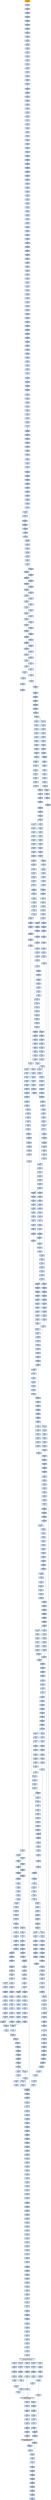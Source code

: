 strict digraph G {
	graph [bgcolor=transparent,
		name=G
	];
	node [color=lightsteelblue,
		fillcolor=lightsteelblue,
		shape=rectangle,
		style=filled
	];
	"0x00453cd2"	[label="0x00453cd2
pushl"];
	"0x00453cd3"	[label="0x00453cd3
movl"];
	"0x00453cd2" -> "0x00453cd3"	[color="#000000"];
	"0x00479743"	[label="0x00479743
cmpl"];
	"0x00479749"	[label="0x00479749
movw"];
	"0x00479743" -> "0x00479749"	[color="#000000"];
	"0x00479b85"	[label="0x00479b85
movl"];
	"0x00479b89"	[label="0x00479b89
addl"];
	"0x00479b85" -> "0x00479b89"	[color="#000000"];
	"0x0047928e"	[label="0x0047928e
subl"];
	"0x00479290"	[label="0x00479290
movl"];
	"0x0047928e" -> "0x00479290"	[color="#000000"];
	"0x00479d0c"	[label="0x00479d0c
movl"];
	"0x00479d10"	[label="0x00479d10
movw"];
	"0x00479d0c" -> "0x00479d10"	[color="#000000"];
	"0x00479869"	[label="0x00479869
movl"];
	"0x0047986b"	[label="0x0047986b
subl"];
	"0x00479869" -> "0x0047986b"	[color="#000000"];
	"0x00453c7b"	[label="0x00453c7b
jne"];
	"0x00453c7d"	[label="0x00453c7d
subl"];
	"0x00453c7b" -> "0x00453c7d"	[color="#000000",
		label=F];
	"0x00453cfe"	[label="0x00453cfe
lodsb"];
	"0x00453cff"	[label="0x00453cff
orb"];
	"0x00453cfe" -> "0x00453cff"	[color="#000000"];
	"0x00479621"	[label="0x00479621
subl"];
	"0x00479625"	[label="0x00479625
subl"];
	"0x00479621" -> "0x00479625"	[color="#000000"];
	"0x00479bf7"	[label="0x00479bf7
jne"];
	"0x00479bf9"	[label="0x00479bf9
leal"];
	"0x00479bf7" -> "0x00479bf9"	[color="#000000",
		label=F];
	"0x00479bcc"	[label="0x00479bcc
sarl"];
	"0x00479bcf"	[label="0x00479bcf
leal"];
	"0x00479bcc" -> "0x00479bcf"	[color="#000000"];
	"0x00479299"	[label="0x00479299
pushl"];
	"0x0047929a"	[label="0x0047929a
lodsl"];
	"0x00479299" -> "0x0047929a"	[color="#000000"];
	"0x004794b3"	[label="0x004794b3
sarl"];
	"0x004794b6"	[label="0x004794b6
movl"];
	"0x004794b3" -> "0x004794b6"	[color="#000000"];
	"0x004793e7"	[label="0x004793e7
shll"];
	"0x004793e9"	[label="0x004793e9
leal"];
	"0x004793e7" -> "0x004793e9"	[color="#000000"];
	"0x004792c9"	[label="0x004792c9
popl"];
	"0x004792ca"	[label="0x004792ca
popl"];
	"0x004792c9" -> "0x004792ca"	[color="#000000"];
	"0x00479a01"	[label="0x00479a01
jmp"];
	"0x00479a75"	[label="0x00479a75
movl"];
	"0x00479a01" -> "0x00479a75"	[color="#000000"];
	"0x004798e8"	[label="0x004798e8
subw"];
	"0x004798eb"	[label="0x004798eb
movl"];
	"0x004798e8" -> "0x004798eb"	[color="#000000"];
	"0x00479584"	[label="0x00479584
leal"];
	"0x00479587"	[label="0x00479587
movw"];
	"0x00479584" -> "0x00479587"	[color="#000000"];
	"0x004799f2"	[label="0x004799f2
movw"];
	"0x004799f5"	[label="0x004799f5
movl"];
	"0x004799f2" -> "0x004799f5"	[color="#000000"];
	"0x004798fe"	[label="0x004798fe
cmpl"];
	"0x00479902"	[label="0x00479902
je"];
	"0x004798fe" -> "0x00479902"	[color="#000000"];
	GETMODULEHANDLEA_KERNEL32_DLL	[color=lightgrey,
		fillcolor=lightgrey,
		label="GETMODULEHANDLEA_KERNEL32_DLL
GETMODULEHANDLEA"];
	"0x00453cfc"	[label="0x00453cfc
movl"];
	GETMODULEHANDLEA_KERNEL32_DLL -> "0x00453cfc"	[color="#000000"];
	"0x00421b2c"	[label="0x00421b2c
testl"];
	GETMODULEHANDLEA_KERNEL32_DLL -> "0x00421b2c"	[color="#000000"];
	"0x00453caa"	[label="0x00453caa
orl"];
	GETMODULEHANDLEA_KERNEL32_DLL -> "0x00453caa"	[color="#000000"];
	"0x00426799"	[label="0x00426799
testl"];
	GETMODULEHANDLEA_KERNEL32_DLL -> "0x00426799"	[color="#000000"];
	"0x004200a2"	[label="0x004200a2
movl"];
	GETMODULEHANDLEA_KERNEL32_DLL -> "0x004200a2"	[color="#000000"];
	"0x00479d1c"	[label="0x00479d1c
movl"];
	"0x00479d20"	[label="0x00479d20
shll"];
	"0x00479d1c" -> "0x00479d20"	[color="#000000"];
	"0x00479d9b"	[label="0x00479d9b
ja"];
	"0x00479db2"	[label="0x00479db2
subl"];
	"0x00479d9b" -> "0x00479db2"	[color="#000000",
		label=T];
	"0x00453d03"	[label="0x00453d03
movb"];
	"0x00453d06"	[label="0x00453d06
jne"];
	"0x00453d03" -> "0x00453d06"	[color="#000000"];
	"0x00479b18"	[label="0x00479b18
movl"];
	"0x00479b1a"	[label="0x00479b1a
shrw"];
	"0x00479b18" -> "0x00479b1a"	[color="#000000"];
	"0x00453d40"	[label="0x00453d40
movl"];
	"0x00453d45"	[label="0x00453d45
stosl"];
	"0x00453d40" -> "0x00453d45"	[color="#000000"];
	"0x00453c66"	[label="0x00453c66
popl"];
	"0x00453c67"	[label="0x00453c67
addl"];
	"0x00453c66" -> "0x00453c67"	[color="#000000"];
	"0x00479c24"	[label="0x00479c24
shll"];
	"0x00479c26"	[label="0x00479c26
addl"];
	"0x00479c24" -> "0x00479c26"	[color="#000000"];
	"0x004799dd"	[label="0x004799dd
subl"];
	"0x004799df"	[label="0x004799df
shll"];
	"0x004799dd" -> "0x004799df"	[color="#000000"];
	"0x00479604"	[label="0x00479604
cmpl"];
	"0x00479606"	[label="0x00479606
jae"];
	"0x00479604" -> "0x00479606"	[color="#000000"];
	"0x00479629"	[label="0x00479629
leal"];
	"0x0047962c"	[label="0x0047962c
shrw"];
	"0x00479629" -> "0x0047962c"	[color="#000000"];
	"0x004795ea"	[label="0x004795ea
movzbl"];
	"0x004795ed"	[label="0x004795ed
shll"];
	"0x004795ea" -> "0x004795ed"	[color="#000000"];
	"0x00479c36"	[label="0x00479c36
movl"];
	"0x00479c3a"	[label="0x00479c3a
jmp"];
	"0x00479c36" -> "0x00479c3a"	[color="#000000"];
	"0x004792e4"	[label="0x004792e4
addl"];
	"0x004792e7"	[label="0x004792e7
pushl"];
	"0x004792e4" -> "0x004792e7"	[color="#000000"];
	"0x004798c2"	[label="0x004798c2
movl"];
	"0x004798c6"	[label="0x004798c6
sarl"];
	"0x004798c2" -> "0x004798c6"	[color="#000000"];
	"0x00479687"	[label="0x00479687
movl"];
	"0x0047968b"	[label="0x0047968b
subl"];
	"0x00479687" -> "0x0047968b"	[color="#000000"];
	"0x00479af3"	[label="0x00479af3
imull"];
	"0x00479af6"	[label="0x00479af6
cmpl"];
	"0x00479af3" -> "0x00479af6"	[color="#000000"];
	"0x00453c8e"	[label="0x00453c8e
movw"];
	"0x00453c92"	[label="0x00453c92
addl"];
	"0x00453c8e" -> "0x00453c92"	[color="#000000"];
	"0x00479340"	[label="0x00479340
stosl"];
	"0x00479341"	[label="0x00479341
call"];
	"0x00479340" -> "0x00479341"	[color="#000000"];
	"0x00479637"	[label="0x00479637
jmp"];
	"0x004795c0"	[label="0x004795c0
cmpl"];
	"0x00479637" -> "0x004795c0"	[color="#000000"];
	"0x004792fe"	[label="0x004792fe
subl"];
	"0x00479300"	[label="0x00479300
subl"];
	"0x004792fe" -> "0x00479300"	[color="#000000"];
	"0x00479358"	[label="0x00479358
movl"];
	"0x0047935f"	[label="0x0047935f
movl"];
	"0x00479358" -> "0x0047935f"	[color="#000000"];
	"0x00479a35"	[label="0x00479a35
movl"];
	"0x00479a37"	[label="0x00479a37
shrl"];
	"0x00479a35" -> "0x00479a37"	[color="#000000"];
	"0x00479806"	[label="0x00479806
leal"];
	"0x00479809"	[label="0x00479809
movw"];
	"0x00479806" -> "0x00479809"	[color="#000000"];
	"0x00479b5a"	[label="0x00479b5a
movl"];
	"0x00479b5c"	[label="0x00479b5c
jle"];
	"0x00479b5a" -> "0x00479b5c"	[color="#000000"];
	"0x00479d82"	[label="0x00479d82
movl"];
	"0x00479d89"	[label="0x00479d89
cmpl"];
	"0x00479d82" -> "0x00479d89"	[color="#000000"];
	"0x00453c27"	[label="0x00453c27
orl"];
	"0x00453c29"	[label="0x00453c29
pushl"];
	"0x00453c27" -> "0x00453c29"	[color="#000000"];
	"0x00479385"	[label="0x00479385
shll"];
	"0x00479387"	[label="0x00479387
movl"];
	"0x00479385" -> "0x00479387"	[color="#000000"];
	"0x004796c1"	[label="0x004796c1
incl"];
	"0x004796c2"	[label="0x004796c2
orl"];
	"0x004796c1" -> "0x004796c2"	[color="#000000"];
	"0x004795c8"	[label="0x004795c8
leal"];
	"0x004795cb"	[label="0x004795cb
movl"];
	"0x004795c8" -> "0x004795cb"	[color="#000000"];
	"0x00479347"	[label="0x00479347
addl"];
	"0x0047934c"	[label="0x0047934c
jmp"];
	"0x00479347" -> "0x0047934c"	[color="#000000"];
	"0x00479d14"	[label="0x00479d14
movl"];
	"0x00479d18"	[label="0x00479d18
incl"];
	"0x00479d14" -> "0x00479d18"	[color="#000000"];
	"0x00479389"	[label="0x00479389
decl"];
	"0x00479387" -> "0x00479389"	[color="#000000"];
	"0x00479d48"	[label="0x00479d48
ja"];
	"0x00479d4a"	[label="0x00479d4a
movl"];
	"0x00479d48" -> "0x00479d4a"	[color="#000000",
		label=F];
	"0x00479661"	[label="0x00479661
jmp"];
	"0x00479661" -> "0x00479d82"	[color="#000000"];
	"0x00479996"	[label="0x00479996
addl"];
	"0x0047999c"	[label="0x0047999c
leal"];
	"0x00479996" -> "0x0047999c"	[color="#000000"];
	"0x004797e1"	[label="0x004797e1
movl"];
	"0x004797e3"	[label="0x004797e3
shrl"];
	"0x004797e1" -> "0x004797e3"	[color="#000000"];
	"0x00479627"	[label="0x00479627
movl"];
	"0x00479627" -> "0x00479629"	[color="#000000"];
	"0x00453cc2"	[label="0x00453cc2
pushl"];
	"0x00453cc3"	[label="0x00453cc3
call"];
	"0x00453cc2" -> "0x00453cc3"	[color="#000000"];
	"0x00479d69"	[label="0x00479d69
movb"];
	"0x00479d6b"	[label="0x00479d6b
incl"];
	"0x00479d69" -> "0x00479d6b"	[color="#000000"];
	"0x0042679d"	[label="0x0042679d
pushl"];
	"0x004267a2"	[label="0x004267a2
pushl"];
	"0x0042679d" -> "0x004267a2"	[color="#000000"];
	"0x004799d0"	[label="0x004799d0
cmpl"];
	"0x004799d2"	[label="0x004799d2
jae"];
	"0x004799d0" -> "0x004799d2"	[color="#000000"];
	"0x0047959d"	[label="0x0047959d
shrw"];
	"0x004795a1"	[label="0x004795a1
subw"];
	"0x0047959d" -> "0x004795a1"	[color="#000000"];
	"0x0047977e"	[label="0x0047977e
cmpl"];
	"0x00479780"	[label="0x00479780
jae"];
	"0x0047977e" -> "0x00479780"	[color="#000000"];
	"0x0047942d"	[label="0x0047942d
movzbl"];
	"0x00479430"	[label="0x00479430
shll"];
	"0x0047942d" -> "0x00479430"	[color="#000000"];
	"0x004793fe"	[label="0x004793fe
addl"];
	"0x00479401"	[label="0x00479401
loop"];
	"0x004793fe" -> "0x00479401"	[color="#000000"];
	"0x004793ef"	[label="0x004793ef
cmpl"];
	"0x004793e9" -> "0x004793ef"	[color="#000000"];
	"0x00479ae3"	[label="0x00479ae3
incl"];
	"0x00479ae4"	[label="0x00479ae4
orl"];
	"0x00479ae3" -> "0x00479ae4"	[color="#000000"];
	"0x00479cc7"	[label="0x00479cc7
shll"];
	"0x00479cca"	[label="0x00479cca
incl"];
	"0x00479cc7" -> "0x00479cca"	[color="#000000"];
	"0x00479871"	[label="0x00479871
movl"];
	"0x00479875"	[label="0x00479875
subw"];
	"0x00479871" -> "0x00479875"	[color="#000000"];
	"0x0047927f"	[label="0x0047927f
call"];
	"0x00479284"	[label="0x00479284
popl"];
	"0x0047927f" -> "0x00479284"	[color="#000000"];
	"0x004792fc"	[label="0x004792fc
movb"];
	"0x004792fc" -> "0x004792fe"	[color="#000000"];
	"0x00453ceb"	[label="0x00453ceb
popl"];
	"0x00453cec"	[label="0x00453cec
movl"];
	"0x00453ceb" -> "0x00453cec"	[color="#000000"];
	"0x0047949c"	[label="0x0047949c
cmpl"];
	"0x0047949e"	[label="0x0047949e
jae"];
	"0x0047949c" -> "0x0047949e"	[color="#000000"];
	"0x00479701"	[label="0x00479701
movw"];
	"0x00479708"	[label="0x00479708
movl"];
	"0x00479701" -> "0x00479708"	[color="#000000"];
	"0x00479cab"	[label="0x00479cab
cmpl"];
	"0x00479cb3"	[label="0x00479cb3
ja"];
	"0x00479cab" -> "0x00479cb3"	[color="#000000"];
	"0x0047956b"	[label="0x0047956b
cmpl"];
	"0x0047956d"	[label="0x0047956d
jae"];
	"0x0047956b" -> "0x0047956d"	[color="#000000"];
	"0x004797aa"	[label="0x004797aa
movl"];
	"0x004797ae"	[label="0x004797ae
movl"];
	"0x004797aa" -> "0x004797ae"	[color="#000000"];
	"0x004794c7"	[label="0x004794c7
movl"];
	"0x004794cb"	[label="0x004794cb
andl"];
	"0x004794c7" -> "0x004794cb"	[color="#000000"];
	"0x00479ba4"	[label="0x00479ba4
movzbl"];
	"0x00479ba7"	[label="0x00479ba7
shll"];
	"0x00479ba4" -> "0x00479ba7"	[color="#000000"];
	"0x00479353"	[label="0x00479353
pushl"];
	"0x00479354"	[label="0x00479354
pushl"];
	"0x00479353" -> "0x00479354"	[color="#000000"];
	"0x00479c6b"	[label="0x00479c6b
jb"];
	"0x00479c6d"	[label="0x00479c6d
subl"];
	"0x00479c6b" -> "0x00479c6d"	[color="#000000",
		label=F];
	"0x00479c74"	[label="0x00479c74
decl"];
	"0x00479c6b" -> "0x00479c74"	[color="#000000",
		label=T];
	"0x00479b16"	[label="0x00479b16
subl"];
	"0x00479b16" -> "0x00479b18"	[color="#000000"];
	"0x004795b0"	[label="0x004795b0
je"];
	"0x004795b0" -> "0x004795c0"	[color="#000000",
		label=T];
	"0x004795b2"	[label="0x004795b2
cmpl"];
	"0x004795b0" -> "0x004795b2"	[color="#000000",
		label=F];
	"0x00479878"	[label="0x00479878
subl"];
	"0x0047987a"	[label="0x0047987a
cmpl"];
	"0x00479878" -> "0x0047987a"	[color="#000000"];
	"0x00479a81"	[label="0x00479a81
subl"];
	"0x00479a83"	[label="0x00479a83
movl"];
	"0x00479a81" -> "0x00479a83"	[color="#000000"];
	"0x0047963f"	[label="0x0047963f
movl"];
	"0x00479646"	[label="0x00479646
movb"];
	"0x0047963f" -> "0x00479646"	[color="#000000"];
	"0x00479978"	[label="0x00479978
movl"];
	"0x0047997c"	[label="0x0047997c
movl"];
	"0x00479978" -> "0x0047997c"	[color="#000000"];
	"0x00479355"	[label="0x00479355
subl"];
	"0x00479354" -> "0x00479355"	[color="#000000"];
	"0x004799b0"	[label="0x004799b0
je"];
	"0x004799b6"	[label="0x004799b6
movzbl"];
	"0x004799b0" -> "0x004799b6"	[color="#000000",
		label=F];
	"0x004797e6"	[label="0x004797e6
movzwl"];
	"0x004797e9"	[label="0x004797e9
imull"];
	"0x004797e6" -> "0x004797e9"	[color="#000000"];
	"0x00453d46"	[label="0x00453d46
popa"];
	"0x00453d47"	[label="0x00453d47
jmp"];
	"0x00453d46" -> "0x00453d47"	[color="#000000"];
	"0x004792e8"	[label="0x004792e8
pushl"];
	"0x004792e9"	[label="0x004792e9
addl"];
	"0x004792e8" -> "0x004792e9"	[color="#000000"];
	"0x004793f3"	[label="0x004793f3
jae"];
	"0x004793f5"	[label="0x004793f5
movl"];
	"0x004793f3" -> "0x004793f5"	[color="#000000",
		label=F];
	"0x0047986d"	[label="0x0047986d
shrw"];
	"0x0047986d" -> "0x00479871"	[color="#000000"];
	"0x00453cd5"	[label="0x00453cd5
call"];
	"0x00453cd3" -> "0x00453cd5"	[color="#000000"];
	"0x004796e5"	[label="0x004796e5
subl"];
	"0x004796e7"	[label="0x004796e7
movl"];
	"0x004796e5" -> "0x004796e7"	[color="#000000"];
	"0x004794be"	[label="0x004794be
movzbl"];
	"0x004794c3"	[label="0x004794c3
movw"];
	"0x004794be" -> "0x004794c3"	[color="#000000"];
	"0x00479856"	[label="0x00479856
shrw"];
	"0x0047985a"	[label="0x0047985a
subw"];
	"0x00479856" -> "0x0047985a"	[color="#000000"];
	"0x0047991a"	[label="0x0047991a
shrl"];
	"0x0047991d"	[label="0x0047991d
movw"];
	"0x0047991a" -> "0x0047991d"	[color="#000000"];
	"0x00479b0b"	[label="0x00479b0b
movl"];
	"0x00479b0d"	[label="0x00479b0d
movw"];
	"0x00479b0b" -> "0x00479b0d"	[color="#000000"];
	"0x00479c1e"	[label="0x00479c1e
jg"];
	"0x00479c20"	[label="0x00479c20
movl"];
	"0x00479c1e" -> "0x00479c20"	[color="#000000",
		label=F];
	"0x00479c3c"	[label="0x00479c3c
leal"];
	"0x00479c1e" -> "0x00479c3c"	[color="#000000",
		label=T];
	"0x00479cb5"	[label="0x00479cb5
cmpl"];
	"0x00479cb9"	[label="0x00479cb9
je"];
	"0x00479cb5" -> "0x00479cb9"	[color="#000000"];
	"0x00479816"	[label="0x00479816
xorl"];
	"0x00479818"	[label="0x00479818
cmpl"];
	"0x00479816" -> "0x00479818"	[color="#000000"];
	"0x00479b43"	[label="0x00479b43
cmpl"];
	"0x00479b48"	[label="0x00479b48
movl"];
	"0x00479b43" -> "0x00479b48"	[color="#000000"];
	"0x004797fd"	[label="0x004797fd
movl"];
	"0x00479801"	[label="0x00479801
cmpl"];
	"0x004797fd" -> "0x00479801"	[color="#000000"];
	"0x00453d01"	[label="0x00453d01
movb"];
	"0x00453d01" -> "0x00453d03"	[color="#000000"];
	"0x0047948f"	[label="0x0047948f
movw"];
	"0x00479493"	[label="0x00479493
shrl"];
	"0x0047948f" -> "0x00479493"	[color="#000000"];
	"0x00479a2f"	[label="0x00479a2f
orl"];
	"0x00479a31"	[label="0x00479a31
movw"];
	"0x00479a2f" -> "0x00479a31"	[color="#000000"];
	"0x00479752"	[label="0x00479752
cmpl"];
	"0x00479756"	[label="0x00479756
je"];
	"0x00479752" -> "0x00479756"	[color="#000000"];
	"0x00479984"	[label="0x00479984
movl"];
	"0x00479988"	[label="0x00479988
xorl"];
	"0x00479984" -> "0x00479988"	[color="#000000"];
	"0x00479c58"	[label="0x00479c58
movzbl"];
	"0x00479c5b"	[label="0x00479c5b
shll"];
	"0x00479c58" -> "0x00479c5b"	[color="#000000"];
	"0x00479351"	[label="0x00479351
pushl"];
	"0x00479352"	[label="0x00479352
pushl"];
	"0x00479351" -> "0x00479352"	[color="#000000"];
	"0x0047937a"	[label="0x0047937a
movl"];
	"0x0047937f"	[label="0x0047937f
movzbl"];
	"0x0047937a" -> "0x0047937f"	[color="#000000"];
	"0x004799fd"	[label="0x004799fd
movl"];
	"0x004799fd" -> "0x00479a01"	[color="#000000"];
	"0x00479d10" -> "0x00479d14"	[color="#000000"];
	"0x00479414"	[label="0x00479414
movl"];
	"0x00479416"	[label="0x00479416
addl"];
	"0x00479414" -> "0x00479416"	[color="#000000"];
	"0x0047957f"	[label="0x0047957f
cmpl"];
	"0x0047957f" -> "0x00479584"	[color="#000000"];
	"0x004793f9"	[label="0x004793f9
movw"];
	"0x004793f9" -> "0x004793fe"	[color="#000000"];
	"0x004799c5"	[label="0x004799c5
movl"];
	"0x004799c7"	[label="0x004799c7
shrl"];
	"0x004799c5" -> "0x004799c7"	[color="#000000"];
	"0x00479693"	[label="0x00479693
subw"];
	"0x00479696"	[label="0x00479696
cmpl"];
	"0x00479693" -> "0x00479696"	[color="#000000"];
	"0x0047961f"	[label="0x0047961f
jmp"];
	"0x0047961f" -> "0x004795c0"	[color="#000000"];
	"0x00479ad2"	[label="0x00479ad2
je"];
	"0x00479ad8"	[label="0x00479ad8
shll"];
	"0x00479ad2" -> "0x00479ad8"	[color="#000000",
		label=F];
	"0x00479899"	[label="0x00479899
shll"];
	"0x0047989c"	[label="0x0047989c
incl"];
	"0x00479899" -> "0x0047989c"	[color="#000000"];
	"0x00453d08"	[label="0x00453d08
lodsb"];
	"0x00453d06" -> "0x00453d08"	[color="#000000",
		label=F];
	"0x00479b2b"	[label="0x00479b2b
decl"];
	"0x00479b2c"	[label="0x00479b2c
movl"];
	"0x00479b2b" -> "0x00479b2c"	[color="#000000"];
	"0x00479b27"	[label="0x00479b27
movl"];
	"0x00479b27" -> "0x00479b2b"	[color="#000000"];
	"0x00479596"	[label="0x00479596
subl"];
	"0x00479598"	[label="0x00479598
movl"];
	"0x00479596" -> "0x00479598"	[color="#000000"];
	"0x00479d71"	[label="0x00479d71
je"];
	"0x00479d71" -> "0x00479d82"	[color="#000000",
		label=T];
	"0x004799a0"	[label="0x004799a0
movl"];
	"0x0047999c" -> "0x004799a0"	[color="#000000"];
	"0x00479ceb"	[label="0x00479ceb
subl"];
	"0x00479ced"	[label="0x00479ced
sarl"];
	"0x00479ceb" -> "0x00479ced"	[color="#000000"];
	"0x0047976c"	[label="0x0047976c
movl"];
	"0x0047976e"	[label="0x0047976e
shrl"];
	"0x0047976c" -> "0x0047976e"	[color="#000000"];
	"0x004796ca"	[label="0x004796ca
shrl"];
	"0x004796cd"	[label="0x004796cd
movw"];
	"0x004796ca" -> "0x004796cd"	[color="#000000"];
	"0x00479bb7"	[label="0x00479bb7
movzwl"];
	"0x00479bba"	[label="0x00479bba
imull"];
	"0x00479bb7" -> "0x00479bba"	[color="#000000"];
	"0x00479659"	[label="0x00479659
movl"];
	"0x00479659" -> "0x00479661"	[color="#000000"];
	"0x004794af"	[label="0x004794af
movb"];
	"0x004794af" -> "0x004794b3"	[color="#000000"];
	"0x0047953a"	[label="0x0047953a
leal"];
	"0x0047953d"	[label="0x0047953d
ja"];
	"0x0047953a" -> "0x0047953d"	[color="#000000"];
	"0x004797d7"	[label="0x004797d7
incl"];
	"0x004797d8"	[label="0x004797d8
orl"];
	"0x004797d7" -> "0x004797d8"	[color="#000000"];
	"0x00479a3a"	[label="0x00479a3a
movzwl"];
	"0x00479a3d"	[label="0x00479a3d
imull"];
	"0x00479a3a" -> "0x00479a3d"	[color="#000000"];
	"0x00479a1b"	[label="0x00479a1b
cmpl"];
	"0x00479a1f"	[label="0x00479a1f
je"];
	"0x00479a1b" -> "0x00479a1f"	[color="#000000"];
	"0x0047928c"	[label="0x0047928c
addl"];
	"0x0047928c" -> "0x0047928e"	[color="#000000"];
	"0x00479af0"	[label="0x00479af0
movzwl"];
	"0x00479af0" -> "0x00479af3"	[color="#000000"];
	"0x00479762"	[label="0x00479762
shll"];
	"0x00479765"	[label="0x00479765
incl"];
	"0x00479762" -> "0x00479765"	[color="#000000"];
	"0x00479d09"	[label="0x00479d09
subw"];
	"0x00479d09" -> "0x00479d0c"	[color="#000000"];
	"0x004797b2"	[label="0x004797b2
shll"];
	"0x004797ae" -> "0x004797b2"	[color="#000000"];
	"0x0047975c"	[label="0x0047975c
movzbl"];
	"0x0047975f"	[label="0x0047975f
shll"];
	"0x0047975c" -> "0x0047975f"	[color="#000000"];
	"0x00479837"	[label="0x00479837
subl"];
	"0x0047983b"	[label="0x0047983b
movb"];
	"0x00479837" -> "0x0047983b"	[color="#000000"];
	"0x0047933b"	[label="0x0047933b
movl"];
	"0x0047933b" -> "0x00479340"	[color="#000000"];
	"0x004796ae"	[label="0x004796ae
cmpl"];
	"0x004796b2"	[label="0x004796b2
je"];
	"0x004796ae" -> "0x004796b2"	[color="#000000"];
	"0x00479292"	[label="0x00479292
lodsw"];
	"0x00479294"	[label="0x00479294
shll"];
	"0x00479292" -> "0x00479294"	[color="#000000"];
	"0x00479ce0"	[label="0x00479ce0
jae"];
	"0x00479ce2"	[label="0x00479ce2
movl"];
	"0x00479ce0" -> "0x00479ce2"	[color="#000000",
		label=F];
	"0x00479cfd"	[label="0x00479cfd
subl"];
	"0x00479ce0" -> "0x00479cfd"	[color="#000000",
		label=T];
	"0x00479d03"	[label="0x00479d03
movl"];
	"0x00479d05"	[label="0x00479d05
shrw"];
	"0x00479d03" -> "0x00479d05"	[color="#000000"];
	"0x004795df"	[label="0x004795df
je"];
	"0x004795e5"	[label="0x004795e5
shll"];
	"0x004795df" -> "0x004795e5"	[color="#000000",
		label=F];
	"0x0047959a"	[label="0x0047959a
leal"];
	"0x00479598" -> "0x0047959a"	[color="#000000"];
	"0x00479a07"	[label="0x00479a07
movl"];
	"0x00479a09"	[label="0x00479a09
shrw"];
	"0x00479a07" -> "0x00479a09"	[color="#000000"];
	"0x00479c81"	[label="0x00479c81
addl"];
	"0x00479c86"	[label="0x00479c86
movl"];
	"0x00479c81" -> "0x00479c86"	[color="#000000"];
	"0x00479b30"	[label="0x00479b30
jne"];
	"0x00479b2c" -> "0x00479b30"	[color="#000000"];
	"0x004797d1"	[label="0x004797d1
shll"];
	"0x004797d4"	[label="0x004797d4
shll"];
	"0x004797d1" -> "0x004797d4"	[color="#000000"];
	"0x004798c0"	[label="0x004798c0
subl"];
	"0x004798c0" -> "0x004798c2"	[color="#000000"];
	"0x00479aae"	[label="0x00479aae
movl"];
	"0x00479ab2"	[label="0x00479ab2
movl"];
	"0x00479aae" -> "0x00479ab2"	[color="#000000"];
	"0x00479482"	[label="0x00479482
movzbl"];
	"0x00479485"	[label="0x00479485
shll"];
	"0x00479482" -> "0x00479485"	[color="#000000"];
	"0x00479b93"	[label="0x00479b93
ja"];
	"0x00479b95"	[label="0x00479b95
cmpl"];
	"0x00479b93" -> "0x00479b95"	[color="#000000",
		label=F];
	"0x00479bad"	[label="0x00479bad
movl"];
	"0x00479b93" -> "0x00479bad"	[color="#000000",
		label=T];
	"0x004792c0"	[label="0x004792c0
addb"];
	"0x004792c2"	[label="0x004792c2
movl"];
	"0x004792c0" -> "0x004792c2"	[color="#000000"];
	"0x00479a7d"	[label="0x00479a7d
jmp"];
	"0x00479a7d" -> "0x00479aae"	[color="#000000"];
	"0x00479ce6"	[label="0x00479ce6
movl"];
	"0x00479ce2" -> "0x00479ce6"	[color="#000000"];
	"0x0047959a" -> "0x0047959d"	[color="#000000"];
	"0x00479896"	[label="0x00479896
shll"];
	"0x00479896" -> "0x00479899"	[color="#000000"];
	"0x004798c9"	[label="0x004798c9
leal"];
	"0x004798c6" -> "0x004798c9"	[color="#000000"];
	"0x0047981d"	[label="0x0047981d
movl"];
	"0x00479824"	[label="0x00479824
movl"];
	"0x0047981d" -> "0x00479824"	[color="#000000"];
	"0x00479768"	[label="0x00479768
movl"];
	"0x00479768" -> "0x0047976c"	[color="#000000"];
	"0x00479c0e"	[label="0x00479c0e
andl"];
	"0x00479c11"	[label="0x00479c11
leal"];
	"0x00479c0e" -> "0x00479c11"	[color="#000000"];
	"0x004793b8"	[label="0x004793b8
movl"];
	"0x004793bd"	[label="0x004793bd
movl"];
	"0x004793b8" -> "0x004793bd"	[color="#000000"];
	"0x00479dcf"	[label="0x00479dcf
movl"];
	"0x00479dd1"	[label="0x00479dd1
addl"];
	"0x00479dcf" -> "0x00479dd1"	[color="#000000"];
	"0x004795f1"	[label="0x004795f1
orl"];
	"0x004795f3"	[label="0x004795f3
movl"];
	"0x004795f1" -> "0x004795f3"	[color="#000000"];
	"0x004798b9"	[label="0x004798b9
movl"];
	"0x004798bb"	[label="0x004798bb
movl"];
	"0x004798b9" -> "0x004798bb"	[color="#000000"];
	"0x0047929d"	[label="0x0047929d
addl"];
	"0x0047929f"	[label="0x0047929f
movl"];
	"0x0047929d" -> "0x0047929f"	[color="#000000"];
	"0x00479c92"	[label="0x00479c92
movl"];
	"0x00479c3a" -> "0x00479c92"	[color="#000000"];
	"0x00479c2b"	[label="0x00479c2b
leal"];
	"0x00479c2f"	[label="0x00479c2f
subl"];
	"0x00479c2b" -> "0x00479c2f"	[color="#000000"];
	"0x00479304"	[label="0x00479304
jae"];
	"0x0047932c"	[label="0x0047932c
call"];
	"0x00479304" -> "0x0047932c"	[color="#000000",
		label=T];
	"0x0047936c"	[label="0x0047936c
movl"];
	"0x00479373"	[label="0x00479373
leal"];
	"0x0047936c" -> "0x00479373"	[color="#000000"];
	"0x00479b1e"	[label="0x00479b1e
subw"];
	"0x00479b21"	[label="0x00479b21
movw"];
	"0x00479b1e" -> "0x00479b21"	[color="#000000"];
	"0x00479cdb"	[label="0x00479cdb
imull"];
	"0x00479cde"	[label="0x00479cde
cmpl"];
	"0x00479cdb" -> "0x00479cde"	[color="#000000"];
	"0x0047951d"	[label="0x0047951d
leal"];
	"0x00479520"	[label="0x00479520
movl"];
	"0x0047951d" -> "0x00479520"	[color="#000000"];
	"0x004797ce"	[label="0x004797ce
movzbl"];
	"0x004797ce" -> "0x004797d1"	[color="#000000"];
	"0x004796f2"	[label="0x004796f2
leal"];
	"0x004796f5"	[label="0x004796f5
movl"];
	"0x004796f2" -> "0x004796f5"	[color="#000000"];
	"0x004796c4"	[label="0x004796c4
movl"];
	"0x004796c8"	[label="0x004796c8
movl"];
	"0x004796c4" -> "0x004796c8"	[color="#000000"];
	"0x00479a95"	[label="0x00479a95
subw"];
	"0x00479a98"	[label="0x00479a98
movl"];
	"0x00479a95" -> "0x00479a98"	[color="#000000"];
	"0x00479833"	[label="0x00479833
movl"];
	"0x00479833" -> "0x00479837"	[color="#000000"];
	"0x00479b36"	[label="0x00479b36
movl"];
	"0x00479b3b"	[label="0x00479b3b
shll"];
	"0x00479b36" -> "0x00479b3b"	[color="#000000"];
	"0x004799e4"	[label="0x004799e4
sarl"];
	"0x004799e7"	[label="0x004799e7
movl"];
	"0x004799e4" -> "0x004799e7"	[color="#000000"];
	"0x004796a8"	[label="0x004796a8
movl"];
	"0x004796ac"	[label="0x004796ac
ja"];
	"0x004796a8" -> "0x004796ac"	[color="#000000"];
	"0x00479c20" -> "0x00479c24"	[color="#000000"];
	"0x00479c14"	[label="0x00479c14
orl"];
	"0x00479c11" -> "0x00479c14"	[color="#000000"];
	"0x004799c2"	[label="0x004799c2
movw"];
	"0x004799c2" -> "0x004799c5"	[color="#000000"];
	"0x004200a8"	[label="0x004200a8
movl"];
	"0x004200ae"	[label="0x004200ae
pushl"];
	"0x004200a8" -> "0x004200ae"	[color="#000000"];
	"0x004799ac"	[label="0x004799ac
cmpl"];
	"0x004799ac" -> "0x004799b0"	[color="#000000"];
	"0x004794f8"	[label="0x004794f8
jle"];
	"0x004794f8" -> "0x004795c8"	[color="#000000",
		label=T];
	"0x004794fe"	[label="0x004794fe
movl"];
	"0x004794f8" -> "0x004794fe"	[color="#000000",
		label=F];
	"0x00479aed"	[label="0x00479aed
shrl"];
	"0x00479aed" -> "0x00479af0"	[color="#000000"];
	"0x004798ef"	[label="0x004798ef
cmpl"];
	"0x004798eb" -> "0x004798ef"	[color="#000000"];
	"0x00453d2a"	[label="0x00453d2a
lodsb"];
	"0x00453d2b"	[label="0x00453d2b
orb"];
	"0x00453d2a" -> "0x00453d2b"	[color="#000000"];
	"0x00479c71"	[label="0x00479c71
orl"];
	"0x00479c71" -> "0x00479c74"	[color="#000000"];
	"0x00479502"	[label="0x00479502
subl"];
	"0x00479506"	[label="0x00479506
movl"];
	"0x00479502" -> "0x00479506"	[color="#000000"];
	"0x00453ccd"	[label="0x00453ccd
pushl"];
	"0x00453cce"	[label="0x00453cce
pushl"];
	"0x00453ccd" -> "0x00453cce"	[color="#000000"];
	"0x00479750"	[label="0x00479750
ja"];
	"0x00479749" -> "0x00479750"	[color="#000000"];
	"0x00479297"	[label="0x00479297
movl"];
	"0x00479294" -> "0x00479297"	[color="#000000"];
	"0x004792b5"	[label="0x004792b5
andb"];
	"0x004792b7"	[label="0x004792b7
shll"];
	"0x004792b5" -> "0x004792b7"	[color="#000000"];
	"0x00479285"	[label="0x00479285
addl"];
	"0x00479284" -> "0x00479285"	[color="#000000"];
	"0x00479c49"	[label="0x00479c49
cmpl"];
	"0x00479c4d"	[label="0x00479c4d
je"];
	"0x00479c49" -> "0x00479c4d"	[color="#000000"];
	"0x00479d19"	[label="0x00479d19
orl"];
	"0x00479d18" -> "0x00479d19"	[color="#000000"];
	"0x0047983e"	[label="0x0047983e
movb"];
	"0x0047983b" -> "0x0047983e"	[color="#000000"];
	"0x0047967c"	[label="0x0047967c
jmp"];
	"0x0047967c" -> "0x00479d82"	[color="#000000"];
	"0x00479443"	[label="0x00479443
cmpl"];
	"0x00479447"	[label="0x00479447
jae"];
	"0x00479443" -> "0x00479447"	[color="#000000"];
	"0x00479ae6"	[label="0x00479ae6
movl"];
	"0x00479ae4" -> "0x00479ae6"	[color="#000000"];
	"0x00479aa0"	[label="0x00479aa0
movw"];
	"0x00479aa4"	[label="0x00479aa4
addl"];
	"0x00479aa0" -> "0x00479aa4"	[color="#000000"];
	"0x00479bee"	[label="0x00479bee
movl"];
	"0x00479bf2"	[label="0x00479bf2
decl"];
	"0x00479bee" -> "0x00479bf2"	[color="#000000"];
	"0x004795cf"	[label="0x004795cf
addl"];
	"0x004795d1"	[label="0x004795d1
cmpl"];
	"0x004795cf" -> "0x004795d1"	[color="#000000"];
	"0x00479b24"	[label="0x00479b24
leal"];
	"0x00479b21" -> "0x00479b24"	[color="#000000"];
	"0x0047989d"	[label="0x0047989d
orl"];
	"0x0047989f"	[label="0x0047989f
movl"];
	"0x0047989d" -> "0x0047989f"	[color="#000000"];
	"0x004792ad"	[label="0x004792ad
subl"];
	"0x004792af"	[label="0x004792af
lodsb"];
	"0x004792ad" -> "0x004792af"	[color="#000000"];
	"0x00479797"	[label="0x00479797
movl"];
	"0x00479799"	[label="0x00479799
sarl"];
	"0x00479797" -> "0x00479799"	[color="#000000"];
	"0x00479d01"	[label="0x00479d01
subl"];
	"0x00479d01" -> "0x00479d03"	[color="#000000"];
	"0x004795b8"	[label="0x004795b8
jle"];
	"0x004795be"	[label="0x004795be
jmp"];
	"0x004795b8" -> "0x004795be"	[color="#000000",
		label=F];
	"0x004267a3"	[label="0x004267a3
call"];
	"0x004267a2" -> "0x004267a3"	[color="#000000"];
	"0x00421b2e"	[label="0x00421b2e
je"];
	"0x00421b30"	[label="0x00421b30
pushl"];
	"0x00421b2e" -> "0x00421b30"	[color="#000000",
		label=F];
	"0x00479c77"	[label="0x00479c77
movl"];
	"0x00479c7b"	[label="0x00479c7b
shll"];
	"0x00479c77" -> "0x00479c7b"	[color="#000000"];
	"0x00479bd2"	[label="0x00479bd2
movw"];
	"0x00479bcf" -> "0x00479bd2"	[color="#000000"];
	"0x00479b32"	[label="0x00479b32
movb"];
	"0x00479b30" -> "0x00479b32"	[color="#000000",
		label=F];
	"0x0047978b"	[label="0x0047978b
movl"];
	"0x0047978d"	[label="0x0047978d
subl"];
	"0x0047978b" -> "0x0047978d"	[color="#000000"];
	"0x0047970c"	[label="0x0047970c
movl"];
	"0x00479708" -> "0x0047970c"	[color="#000000"];
	"0x00479aaa"	[label="0x00479aaa
movl"];
	"0x00479aa4" -> "0x00479aaa"	[color="#000000"];
	"0x00479968"	[label="0x00479968
movl"];
	"0x0047996c"	[label="0x0047996c
movl"];
	"0x00479968" -> "0x0047996c"	[color="#000000"];
	"0x00479b08"	[label="0x00479b08
leal"];
	"0x00479b08" -> "0x00479b0b"	[color="#000000"];
	"0x004799df" -> "0x004799e4"	[color="#000000"];
	"0x00479714"	[label="0x00479714
xorl"];
	"0x00479716"	[label="0x00479716
cmpl"];
	"0x00479714" -> "0x00479716"	[color="#000000"];
	"0x0042679b"	[label="0x0042679b
je"];
	"0x0042679b" -> "0x0042679d"	[color="#000000",
		label=F];
	"0x00453d09"	[label="0x00453d09
orb"];
	"0x00453d08" -> "0x00453d09"	[color="#000000"];
	"0x004797f4"	[label="0x004797f4
sarl"];
	"0x004797f9"	[label="0x004797f9
movl"];
	"0x004797f4" -> "0x004797f9"	[color="#000000"];
	"0x004200a4"	[label="0x004200a4
testl"];
	"0x004200a6"	[label="0x004200a6
je"];
	"0x004200a4" -> "0x004200a6"	[color="#000000"];
	"0x00479c67"	[label="0x00479c67
cmpl"];
	"0x00479c67" -> "0x00479c6b"	[color="#000000"];
	"0x004798e4"	[label="0x004798e4
shrw"];
	"0x004798e4" -> "0x004798e8"	[color="#000000"];
	"0x00479565"	[label="0x00479565
movzwl"];
	"0x00479568"	[label="0x00479568
imull"];
	"0x00479565" -> "0x00479568"	[color="#000000"];
	"0x00479568" -> "0x0047956b"	[color="#000000"];
	"0x00479bbd"	[label="0x00479bbd
cmpl"];
	"0x00479bbf"	[label="0x00479bbf
jae"];
	"0x00479bbd" -> "0x00479bbf"	[color="#000000"];
	"0x00479cbf"	[label="0x00479cbf
shll"];
	"0x00479cc4"	[label="0x00479cc4
movzbl"];
	"0x00479cbf" -> "0x00479cc4"	[color="#000000"];
	"0x00479d24"	[label="0x00479d24
decl"];
	"0x00479d20" -> "0x00479d24"	[color="#000000"];
	"0x00479d05" -> "0x00479d09"	[color="#000000"];
	"0x004796f9"	[label="0x004796f9
movl"];
	"0x004796fd"	[label="0x004796fd
movl"];
	"0x004796f9" -> "0x004796fd"	[color="#000000"];
	"0x0047982f"	[label="0x0047982f
movl"];
	"0x0047982f" -> "0x00479833"	[color="#000000"];
	"0x004794cf"	[label="0x004794cf
movl"];
	"0x004794d3"	[label="0x004794d3
shll"];
	"0x004794cf" -> "0x004794d3"	[color="#000000"];
	"0x00479a2e"	[label="0x00479a2e
incl"];
	"0x00479a2e" -> "0x00479a2f"	[color="#000000"];
	"0x00479ac2"	[label="0x00479ac2
addl"];
	"0x00479ac4"	[label="0x00479ac4
cmpl"];
	"0x00479ac2" -> "0x00479ac4"	[color="#000000"];
	"0x00479aaa" -> "0x00479aae"	[color="#000000"];
	"0x00479b8b"	[label="0x00479b8b
cmpl"];
	"0x00479b89" -> "0x00479b8b"	[color="#000000"];
	"0x00479515"	[label="0x00479515
shll"];
	"0x00479519"	[label="0x00479519
movl"];
	"0x00479515" -> "0x00479519"	[color="#000000"];
	"0x00479399"	[label="0x00479399
movl"];
	"0x004793a0"	[label="0x004793a0
movzbl"];
	"0x00479399" -> "0x004793a0"	[color="#000000"];
	"0x00479bc5"	[label="0x00479bc5
movl"];
	"0x00479bca"	[label="0x00479bca
subl"];
	"0x00479bc5" -> "0x00479bca"	[color="#000000"];
	"0x00479ca5"	[label="0x00479ca5
movl"];
	"0x00479ca9"	[label="0x00479ca9
addl"];
	"0x00479ca5" -> "0x00479ca9"	[color="#000000"];
	"0x004794da"	[label="0x004794da
subl"];
	"0x004794de"	[label="0x004794de
sarl"];
	"0x004794da" -> "0x004794de"	[color="#000000"];
	"0x00479d70"	[label="0x00479d70
decl"];
	"0x00479d70" -> "0x00479d71"	[color="#000000"];
	"0x00453c76"	[label="0x00453c76
popl"];
	"0x00453c77"	[label="0x00453c77
addl"];
	"0x00453c76" -> "0x00453c77"	[color="#000000"];
	"0x004795f0"	[label="0x004795f0
incl"];
	"0x004795ed" -> "0x004795f0"	[color="#000000"];
	"0x00453c8a"	[label="0x00453c8a
addl"];
	"0x00453c8c"	[label="0x00453c8c
subl"];
	"0x00453c8a" -> "0x00453c8c"	[color="#000000"];
	"0x00479b32" -> "0x00479b36"	[color="#000000"];
	"0x004794e8"	[label="0x004794e8
cmpl"];
	"0x004794ed"	[label="0x004794ed
leal"];
	"0x004794e8" -> "0x004794ed"	[color="#000000"];
	"0x00479c02"	[label="0x00479c02
jle"];
	"0x00479c08"	[label="0x00479c08
movl"];
	"0x00479c02" -> "0x00479c08"	[color="#000000",
		label=F];
	"0x00479d2f"	[label="0x00479d2f
movl"];
	"0x00479c02" -> "0x00479d2f"	[color="#000000",
		label=T];
	"0x00479c61"	[label="0x00479c61
shrl"];
	"0x00479c65"	[label="0x00479c65
addl"];
	"0x00479c61" -> "0x00479c65"	[color="#000000"];
	"0x00453d36"	[label="0x00453d36
popl"];
	"0x00453d37"	[label="0x00453d37
addl"];
	"0x00453d36" -> "0x00453d37"	[color="#000000"];
	"0x004798cc"	[label="0x004798cc
movw"];
	"0x004798c9" -> "0x004798cc"	[color="#000000"];
	"0x00479732"	[label="0x00479732
subl"];
	"0x00479734"	[label="0x00479734
subl"];
	"0x00479732" -> "0x00479734"	[color="#000000"];
	"0x004798f5"	[label="0x004798f5
movw"];
	"0x004798ef" -> "0x004798f5"	[color="#000000"];
	"0x00479332"	[label="0x00479332
addl"];
	"0x00479338"	[label="0x00479338
movb"];
	"0x00479332" -> "0x00479338"	[color="#000000"];
	"0x00479914"	[label="0x00479914
movl"];
	"0x00479918"	[label="0x00479918
movl"];
	"0x00479914" -> "0x00479918"	[color="#000000"];
	"0x0047994c"	[label="0x0047994c
jmp"];
	"0x00479974"	[label="0x00479974
movl"];
	"0x0047994c" -> "0x00479974"	[color="#000000"];
	"0x004796eb"	[label="0x004796eb
sarl"];
	"0x004796e7" -> "0x004796eb"	[color="#000000"];
	"0x00479d37"	[label="0x00479d37
je"];
	"0x00479d39"	[label="0x00479d39
movl"];
	"0x00479d37" -> "0x00479d39"	[color="#000000",
		label=F];
	"0x00479625" -> "0x00479627"	[color="#000000"];
	"0x00479af8"	[label="0x00479af8
jae"];
	"0x00479af6" -> "0x00479af8"	[color="#000000"];
	"0x00479add"	[label="0x00479add
movzbl"];
	"0x00479ad8" -> "0x00479add"	[color="#000000"];
	"0x004792a1"	[label="0x004792a1
pushl"];
	"0x0047929f" -> "0x004792a1"	[color="#000000"];
	"0x00479952"	[label="0x00479952
subl"];
	"0x00479954"	[label="0x00479954
movl"];
	"0x00479952" -> "0x00479954"	[color="#000000"];
	"0x00479980"	[label="0x00479980
movl"];
	"0x00479980" -> "0x00479984"	[color="#000000"];
	"0x0047986b" -> "0x0047986d"	[color="#000000"];
	"0x0047982b"	[label="0x0047982b
leal"];
	"0x0047982b" -> "0x0047982f"	[color="#000000"];
	"0x00479459"	[label="0x00479459
movl"];
	"0x0047945d"	[label="0x0047945d
shll"];
	"0x00479459" -> "0x0047945d"	[color="#000000"];
	"0x00453d3f"	[label="0x00453d3f
stosb"];
	"0x00453d3f" -> "0x00453d40"	[color="#000000"];
	"0x00479a0d"	[label="0x00479a0d
subw"];
	"0x00479a10"	[label="0x00479a10
cmpl"];
	"0x00479a0d" -> "0x00479a10"	[color="#000000"];
	"0x00479b7d"	[label="0x00479b7d
movl"];
	"0x00479b82"	[label="0x00479b82
leal"];
	"0x00479b7d" -> "0x00479b82"	[color="#000000"];
	"0x0047929b"	[label="0x0047929b
subl"];
	"0x0047929b" -> "0x0047929d"	[color="#000000"];
	"0x00479908"	[label="0x00479908
movzbl"];
	"0x00479902" -> "0x00479908"	[color="#000000",
		label=F];
	"0x00453c24"	[label="0x00453c24
movl"];
	"0x00453c24" -> "0x00453c27"	[color="#000000"];
	"0x004793f5" -> "0x004793f9"	[color="#000000"];
	"0x0047958e"	[label="0x0047958e
je"];
	"0x00479587" -> "0x0047958e"	[color="#000000"];
	"0x00479d29"	[label="0x00479d29
jne"];
	"0x00479d29" -> "0x00479d2f"	[color="#000000",
		label=F];
	"0x00479c53"	[label="0x00479c53
shll"];
	"0x00479c53" -> "0x00479c58"	[color="#000000"];
	"0x00479740"	[label="0x00479740
subw"];
	"0x00479740" -> "0x00479743"	[color="#000000"];
	"0x00479cd1"	[label="0x00479cd1
movw"];
	"0x00479cd5"	[label="0x00479cd5
shrl"];
	"0x00479cd1" -> "0x00479cd5"	[color="#000000"];
	"0x00453c97"	[label="0x00453c97
call"];
	"0x00453ca5"	[label="0x00453ca5
call"];
	"0x00453c97" -> "0x00453ca5"	[color="#000000"];
	"0x00453cff" -> "0x00453d01"	[color="#000000"];
	"0x00479dbb"	[label="0x00479dbb
movl"];
	"0x00479dc2"	[label="0x00479dc2
movl"];
	"0x00479dbb" -> "0x00479dc2"	[color="#000000"];
	"0x0047944d"	[label="0x0047944d
movl"];
	"0x00479451"	[label="0x00479451
andl"];
	"0x0047944d" -> "0x00479451"	[color="#000000"];
	"0x00479846"	[label="0x00479846
incl"];
	"0x00479847"	[label="0x00479847
movl"];
	"0x00479846" -> "0x00479847"	[color="#000000"];
	"0x00479766"	[label="0x00479766
orl"];
	"0x00479765" -> "0x00479766"	[color="#000000"];
	"0x00479a25"	[label="0x00479a25
movzbl"];
	"0x00479a28"	[label="0x00479a28
shll"];
	"0x00479a25" -> "0x00479a28"	[color="#000000"];
	"0x00479abe"	[label="0x00479abe
movl"];
	"0x00479abe" -> "0x00479ac2"	[color="#000000"];
	"0x00479681"	[label="0x00479681
movl"];
	"0x00479685"	[label="0x00479685
subl"];
	"0x00479681" -> "0x00479685"	[color="#000000"];
	"0x00479488"	[label="0x00479488
incl"];
	"0x00479489"	[label="0x00479489
orl"];
	"0x00479488" -> "0x00479489"	[color="#000000"];
	"0x00479b4c"	[label="0x00479b4c
jg"];
	"0x00479b4c" -> "0x00479d39"	[color="#000000",
		label=T];
	"0x00479b52"	[label="0x00479b52
addl"];
	"0x00479b4c" -> "0x00479b52"	[color="#000000",
		label=F];
	"0x0047988d"	[label="0x0047988d
je"];
	"0x00479893"	[label="0x00479893
movzbl"];
	"0x0047988d" -> "0x00479893"	[color="#000000",
		label=F];
	"0x004799b9"	[label="0x004799b9
shll"];
	"0x004799bc"	[label="0x004799bc
shll"];
	"0x004799b9" -> "0x004799bc"	[color="#000000"];
	"0x00479bdf"	[label="0x00479bdf
movl"];
	"0x00479be1"	[label="0x00479be1
shrw"];
	"0x00479bdf" -> "0x00479be1"	[color="#000000"];
	"0x00479db9"	[label="0x00479db9
xorl"];
	"0x00479db2" -> "0x00479db9"	[color="#000000"];
	"0x004796ac" -> "0x004796ae"	[color="#000000",
		label=F];
	"0x004796ac" -> "0x004796c4"	[color="#000000",
		label=T];
	"0x00479cc4" -> "0x00479cc7"	[color="#000000"];
	"0x00479a31" -> "0x00479a35"	[color="#000000"];
	"0x004792a3"	[label="0x004792a3
decl"];
	"0x004792a4"	[label="0x004792a4
movb"];
	"0x004792a3" -> "0x004792a4"	[color="#000000"];
	"0x00479810"	[label="0x00479810
je"];
	"0x00479809" -> "0x00479810"	[color="#000000"];
	"0x00479615"	[label="0x00479615
sarl"];
	"0x00479618"	[label="0x00479618
leal"];
	"0x00479615" -> "0x00479618"	[color="#000000"];
	"0x00479c17"	[label="0x00479c17
cmpl"];
	"0x00479c1a"	[label="0x00479c1a
movl"];
	"0x00479c17" -> "0x00479c1a"	[color="#000000"];
	"0x00453cae"	[label="0x00453cae
call"];
	"0x00453cae" -> "0x00453cc2"	[color="#000000"];
	"0x004793d9"	[label="0x004793d9
movl"];
	"0x004793e1"	[label="0x004793e1
movzbl"];
	"0x004793d9" -> "0x004793e1"	[color="#000000"];
	"0x00479d5e"	[label="0x00479d5e
leal"];
	"0x00479d62"	[label="0x00479d62
movb"];
	"0x00479d5e" -> "0x00479d62"	[color="#000000"];
	"0x00479cf7"	[label="0x00479cf7
movl"];
	"0x00479cfb"	[label="0x00479cfb
jmp"];
	"0x00479cf7" -> "0x00479cfb"	[color="#000000"];
	"0x00479771"	[label="0x00479771
movw"];
	"0x00479778"	[label="0x00479778
movzwl"];
	"0x00479771" -> "0x00479778"	[color="#000000"];
	"0x00479639"	[label="0x00479639
movl"];
	"0x004795be" -> "0x00479639"	[color="#000000"];
	"0x00479a37" -> "0x00479a3a"	[color="#000000"];
	"0x00479738"	[label="0x00479738
shrw"];
	"0x0047973c"	[label="0x0047973c
movl"];
	"0x00479738" -> "0x0047973c"	[color="#000000"];
	"0x00479cd8"	[label="0x00479cd8
movzwl"];
	"0x00479cd8" -> "0x00479cdb"	[color="#000000"];
	"0x00479d6c"	[label="0x00479d6c
incl"];
	"0x00479d6b" -> "0x00479d6c"	[color="#000000"];
	"0x0047979f"	[label="0x0047979f
movl"];
	"0x004797a3"	[label="0x004797a3
movw"];
	"0x0047979f" -> "0x004797a3"	[color="#000000"];
	"0x00479d57"	[label="0x00479d57
addl"];
	"0x00479d57" -> "0x00479d5e"	[color="#000000"];
	"0x00479a44"	[label="0x00479a44
movl"];
	"0x00479a48"	[label="0x00479a48
movl"];
	"0x00479a44" -> "0x00479a48"	[color="#000000"];
	"0x00479bc1"	[label="0x00479bc1
movl"];
	"0x00479bc1" -> "0x00479bc5"	[color="#000000"];
	"0x00479801" -> "0x00479806"	[color="#000000"];
	"0x00453cfc" -> "0x00453cfe"	[color="#000000"];
	"0x00453d27"	[label="0x00453d27
movb"];
	"0x00453d27" -> "0x00453d2a"	[color="#000000"];
	"0x00479a2b"	[label="0x00479a2b
shll"];
	"0x00479a28" -> "0x00479a2b"	[color="#000000"];
	"0x00479b48" -> "0x00479b4c"	[color="#000000"];
	"0x004796bb"	[label="0x004796bb
shll"];
	"0x004796be"	[label="0x004796be
shll"];
	"0x004796bb" -> "0x004796be"	[color="#000000"];
	"0x00479562"	[label="0x00479562
shrl"];
	"0x00479562" -> "0x00479565"	[color="#000000"];
	"0x00479ae0"	[label="0x00479ae0
shll"];
	"0x00479ae0" -> "0x00479ae3"	[color="#000000"];
	"0x0047964d"	[label="0x0047964d
incl"];
	"0x0047964e"	[label="0x0047964e
cmpl"];
	"0x0047964d" -> "0x0047964e"	[color="#000000"];
	"0x004794fe" -> "0x00479502"	[color="#000000"];
	"0x00479abb"	[label="0x00479abb
leal"];
	"0x00479abb" -> "0x00479abe"	[color="#000000"];
	"0x004795a4"	[label="0x004795a4
cmpl"];
	"0x004795a1" -> "0x004795a4"	[color="#000000"];
	"0x00479a40"	[label="0x00479a40
cmpl"];
	"0x00479a42"	[label="0x00479a42
jae"];
	"0x00479a40" -> "0x00479a42"	[color="#000000"];
	"0x00479b03"	[label="0x00479b03
subl"];
	"0x00479b05"	[label="0x00479b05
sarl"];
	"0x00479b03" -> "0x00479b05"	[color="#000000"];
	"0x00479590"	[label="0x00479590
jmp"];
	"0x00479590" -> "0x004795c0"	[color="#000000"];
	"0x00479367"	[label="0x00479367
movb"];
	"0x00479367" -> "0x0047936c"	[color="#000000"];
	"0x004792cb"	[label="0x004792cb
movl"];
	"0x004792cd"	[label="0x004792cd
leal"];
	"0x004792cb" -> "0x004792cd"	[color="#000000"];
	"0x0047973c" -> "0x00479740"	[color="#000000"];
	"0x004798d3"	[label="0x004798d3
movl"];
	"0x004798cc" -> "0x004798d3"	[color="#000000"];
	"0x0047943a"	[label="0x0047943a
jle"];
	"0x0047943c"	[label="0x0047943c
movl"];
	"0x0047943a" -> "0x0047943c"	[color="#000000",
		label=F];
	"0x00479d6c" -> "0x00479d70"	[color="#000000"];
	"0x00479bff"	[label="0x00479bff
movl"];
	"0x00479bff" -> "0x00479c02"	[color="#000000"];
	"0x00479499"	[label="0x00479499
imull"];
	"0x00479499" -> "0x0047949c"	[color="#000000"];
	"0x0047961b"	[label="0x0047961b
movw"];
	"0x0047961b" -> "0x0047961f"	[color="#000000"];
	"0x00453d31"	[label="0x00453d31
call"];
	"0x00453d31" -> "0x00453d36"	[color="#000000"];
	"0x00453ccc"	[label="0x00453ccc
pushl"];
	"0x00453ccc" -> "0x00453ccd"	[color="#000000"];
	"0x00479710"	[label="0x00479710
movl"];
	"0x0047970c" -> "0x00479710"	[color="#000000"];
	"0x004794a4"	[label="0x004794a4
movl"];
	"0x004794a8"	[label="0x004794a8
movl"];
	"0x004794a4" -> "0x004794a8"	[color="#000000"];
	"0x00421b2c" -> "0x00421b2e"	[color="#000000"];
	"0x00479937"	[label="0x00479937
movl"];
	"0x0047993b"	[label="0x0047993b
sarl"];
	"0x00479937" -> "0x0047993b"	[color="#000000"];
	"0x00479dd7"	[label="0x00479dd7
popl"];
	"0x00479dd8"	[label="0x00479dd8
ret"];
	"0x00479dd7" -> "0x00479dd8"	[color="#000000"];
	"0x0047929a" -> "0x0047929b"	[color="#000000"];
	"0x004795a9"	[label="0x004795a9
movw"];
	"0x004795a4" -> "0x004795a9"	[color="#000000"];
	"0x00453c82"	[label="0x00453c82
cmpb"];
	"0x00453c7d" -> "0x00453c82"	[color="#000000"];
	"0x00421b36"	[label="0x00421b36
call"];
	GETPROCADDRESS_KERNEL32_DLL	[color=lightgrey,
		fillcolor=lightgrey,
		label="GETPROCADDRESS_KERNEL32_DLL
GETPROCADDRESS"];
	"0x00421b36" -> GETPROCADDRESS_KERNEL32_DLL	[color="#000000"];
	"0x004794e0"	[label="0x004794e0
addl"];
	"0x004794de" -> "0x004794e0"	[color="#000000"];
	"0x00479beb"	[label="0x00479beb
movw"];
	"0x00479beb" -> "0x00479bee"	[color="#000000"];
	"0x00479ccb"	[label="0x00479ccb
orl"];
	"0x00479ccd"	[label="0x00479ccd
movl"];
	"0x00479ccb" -> "0x00479ccd"	[color="#000000"];
	"0x0047946e"	[label="0x0047946e
leal"];
	"0x00479471"	[label="0x00479471
ja"];
	"0x0047946e" -> "0x00479471"	[color="#000000"];
	"0x00479c7e"	[label="0x00479c7e
movl"];
	"0x00479c7b" -> "0x00479c7e"	[color="#000000"];
	"0x00479a8d"	[label="0x00479a8d
movl"];
	"0x00479a8d" -> "0x00479a95"	[color="#000000"];
	"0x00479d8d"	[label="0x00479d8d
jb"];
	"0x00479d93"	[label="0x00479d93
cmpl"];
	"0x00479d8d" -> "0x00479d93"	[color="#000000",
		label=F];
	"0x0047985d"	[label="0x0047985d
movw"];
	"0x00479864"	[label="0x00479864
jmp"];
	"0x0047985d" -> "0x00479864"	[color="#000000"];
	"0x00479613"	[label="0x00479613
movl"];
	"0x00479613" -> "0x00479615"	[color="#000000"];
	"0x00479a05"	[label="0x00479a05
subl"];
	"0x00479a05" -> "0x00479a07"	[color="#000000"];
	"0x0047957c"	[label="0x0047957c
sarl"];
	"0x0047957c" -> "0x0047957f"	[color="#000000"];
	"0x00479bca" -> "0x00479bcc"	[color="#000000"];
	"0x00479970"	[label="0x00479970
movl"];
	"0x00479970" -> "0x00479974"	[color="#000000"];
	"0x00479afa"	[label="0x00479afa
movl"];
	"0x00479afe"	[label="0x00479afe
movl"];
	"0x00479afa" -> "0x00479afe"	[color="#000000"];
	"0x0047964a"	[label="0x0047964a
movb"];
	"0x00479646" -> "0x0047964a"	[color="#000000"];
	"0x0047978f"	[label="0x0047978f
movl"];
	"0x0047978f" -> "0x00479797"	[color="#000000"];
	"0x00479496"	[label="0x00479496
movzwl"];
	"0x00479493" -> "0x00479496"	[color="#000000"];
	"0x004792db"	[label="0x004792db
pushl"];
	"0x004792dc"	[label="0x004792dc
movw"];
	"0x004792db" -> "0x004792dc"	[color="#000000"];
	"0x00479a54"	[label="0x00479a54
sarl"];
	"0x00479a57"	[label="0x00479a57
movl"];
	"0x00479a54" -> "0x00479a57"	[color="#000000"];
	"0x004200b3"	[label="0x004200b3
pushl"];
	"0x004200ae" -> "0x004200b3"	[color="#000000"];
	"0x004799ef"	[label="0x004799ef
leal"];
	"0x004799e7" -> "0x004799ef"	[color="#000000"];
	"0x00479bfc"	[label="0x00479bfc
cmpl"];
	"0x00479bf9" -> "0x00479bfc"	[color="#000000"];
	"0x00479a03"	[label="0x00479a03
subl"];
	"0x004799d2" -> "0x00479a03"	[color="#000000",
		label=T];
	"0x004799d4"	[label="0x004799d4
movl"];
	"0x004799d2" -> "0x004799d4"	[color="#000000",
		label=F];
	"0x00479a2b" -> "0x00479a2e"	[color="#000000"];
	"0x00479b67"	[label="0x00479b67
shll"];
	"0x00479b6a"	[label="0x00479b6a
movl"];
	"0x00479b67" -> "0x00479b6a"	[color="#000000"];
	"0x00479bb4"	[label="0x00479bb4
shrl"];
	"0x00479bb4" -> "0x00479bb7"	[color="#000000"];
	"0x004798a5"	[label="0x004798a5
shrl"];
	"0x004798a8"	[label="0x004798a8
movw"];
	"0x004798a5" -> "0x004798a8"	[color="#000000"];
	"0x00479cca" -> "0x00479ccb"	[color="#000000"];
	"0x004799ca"	[label="0x004799ca
movzwl"];
	"0x004799cd"	[label="0x004799cd
imull"];
	"0x004799ca" -> "0x004799cd"	[color="#000000"];
	"0x00479403"	[label="0x00479403
movl"];
	"0x0047940a"	[label="0x0047940a
xorl"];
	"0x00479403" -> "0x0047940a"	[color="#000000"];
	"0x00479a16"	[label="0x00479a16
movw"];
	"0x00479a19"	[label="0x00479a19
ja"];
	"0x00479a16" -> "0x00479a19"	[color="#000000"];
	"0x00479630"	[label="0x00479630
subw"];
	"0x0047962c" -> "0x00479630"	[color="#000000"];
	"0x00479a71"	[label="0x00479a71
movl"];
	"0x00479a71" -> "0x00479a75"	[color="#000000"];
	"0x004792ec"	[label="0x004792ec
pushl"];
	"0x004792e9" -> "0x004792ec"	[color="#000000"];
	"0x004798af"	[label="0x004798af
movzwl"];
	"0x004798a8" -> "0x004798af"	[color="#000000"];
	"0x00479c5e"	[label="0x00479c5e
incl"];
	"0x00479c5b" -> "0x00479c5e"	[color="#000000"];
	"0x00479c4d" -> "0x00479c53"	[color="#000000",
		label=F];
	"0x00421b35"	[label="0x00421b35
pushl"];
	"0x00421b30" -> "0x00421b35"	[color="#000000"];
	"0x00479a10" -> "0x00479a16"	[color="#000000"];
	"0x00453c2a"	[label="0x00453c2a
je"];
	"0x00453c61"	[label="0x00453c61
call"];
	"0x00453c2a" -> "0x00453c61"	[color="#000000",
		label=T];
	"0x00479b82" -> "0x00479b85"	[color="#000000"];
	"0x00453c70"	[label="0x00453c70
addl"];
	"0x00453c73"	[label="0x00453c73
addl"];
	"0x00453c70" -> "0x00453c73"	[color="#000000"];
	"0x00453c6c"	[label="0x00453c6c
movl"];
	"0x00453c67" -> "0x00453c6c"	[color="#000000"];
	"0x00479536"	[label="0x00479536
movl"];
	"0x00479536" -> "0x0047953a"	[color="#000000"];
	"0x0047968d"	[label="0x0047968d
movl"];
	"0x0047968b" -> "0x0047968d"	[color="#000000"];
	"0x00479750" -> "0x00479752"	[color="#000000",
		label=F];
	"0x00479750" -> "0x00479768"	[color="#000000",
		label=T];
	"0x00479c0a"	[label="0x00479c0a
movl"];
	"0x00479c08" -> "0x00479c0a"	[color="#000000"];
	"0x004795db"	[label="0x004795db
cmpl"];
	"0x004795db" -> "0x004795df"	[color="#000000"];
	"0x00453c73" -> "0x00453c76"	[color="#000000"];
	"0x00479a66"	[label="0x00479a66
movw"];
	"0x00479a6a"	[label="0x00479a6a
leal"];
	"0x00479a66" -> "0x00479a6a"	[color="#000000"];
	"0x00479d51"	[label="0x00479d51
movl"];
	"0x00479d53"	[label="0x00479d53
subl"];
	"0x00479d51" -> "0x00479d53"	[color="#000000"];
	"0x00479c3f"	[label="0x00479c3f
cmpl"];
	"0x00479c3c" -> "0x00479c3f"	[color="#000000"];
	"0x00479a7f"	[label="0x00479a7f
subl"];
	"0x00479a7f" -> "0x00479a81"	[color="#000000"];
	"0x004792ca" -> "0x004792cb"	[color="#000000"];
	"0x004798d7"	[label="0x004798d7
jmp"];
	"0x004798d3" -> "0x004798d7"	[color="#000000"];
	"0x004794f4"	[label="0x004794f4
movl"];
	"0x004794f4" -> "0x004794f8"	[color="#000000"];
	"0x00479d89" -> "0x00479d8d"	[color="#000000"];
	"0x00479dc6"	[label="0x00479dc6
movl"];
	"0x00479dc8"	[label="0x00479dc8
movl"];
	"0x00479dc6" -> "0x00479dc8"	[color="#000000"];
	"0x00479a62"	[label="0x00479a62
movl"];
	"0x00479a62" -> "0x00479a66"	[color="#000000"];
	"0x00479710" -> "0x00479714"	[color="#000000"];
	"0x004799a4"	[label="0x004799a4
cmpl"];
	"0x004799aa"	[label="0x004799aa
ja"];
	"0x004799a4" -> "0x004799aa"	[color="#000000"];
	"0x00479a09" -> "0x00479a0d"	[color="#000000"];
	"0x00453c29" -> "0x00453c2a"	[color="#000000"];
	"0x00479496" -> "0x00479499"	[color="#000000"];
	"0x00479d93" -> "0x00479d9b"	[color="#000000"];
	"0x004792a2"	[label="0x004792a2
pushl"];
	"0x004792a2" -> "0x004792a3"	[color="#000000"];
	"0x00479cb3" -> "0x00479cb5"	[color="#000000",
		label=F];
	"0x00479cb3" -> "0x00479ccd"	[color="#000000",
		label=T];
	"0x00479c6d" -> "0x00479c71"	[color="#000000"];
	"0x0047940c"	[label="0x0047940c
movl"];
	"0x0047940c" -> "0x00479414"	[color="#000000"];
	"0x00479b99"	[label="0x00479b99
je"];
	"0x00479b9f"	[label="0x00479b9f
shll"];
	"0x00479b99" -> "0x00479b9f"	[color="#000000",
		label=F];
	"0x00453d50"	[label="0x00453d50
jmp"];
	"0x00453d50" -> GETMODULEHANDLEA_KERNEL32_DLL	[color="#000000"];
	"0x0047964a" -> "0x0047964d"	[color="#000000"];
	"0x00453c85"	[label="0x00453c85
jne"];
	"0x00453c82" -> "0x00453c85"	[color="#000000"];
	"0x00479d3d"	[label="0x00479d3d
movl"];
	"0x00479d39" -> "0x00479d3d"	[color="#000000"];
	"0x0047938e"	[label="0x0047938e
movzbl"];
	"0x00479392"	[label="0x00479392
shll"];
	"0x0047938e" -> "0x00479392"	[color="#000000"];
	"0x004200b4"	[label="0x004200b4
call"];
	"0x004200b3" -> "0x004200b4"	[color="#000000"];
	"0x00479bd5"	[label="0x00479bd5
movl"];
	"0x00479bd2" -> "0x00479bd5"	[color="#000000"];
	"0x0047928a"	[label="0x0047928a
movl"];
	"0x0047928a" -> "0x0047928c"	[color="#000000"];
	"0x004798de"	[label="0x004798de
subl"];
	"0x004798e0"	[label="0x004798e0
subl"];
	"0x004798de" -> "0x004798e0"	[color="#000000"];
	"0x00479477"	[label="0x00479477
je"];
	"0x0047947d"	[label="0x0047947d
shll"];
	"0x00479477" -> "0x0047947d"	[color="#000000",
		label=F];
	"0x0047972b"	[label="0x0047972b
jmp"];
	"0x0047972b" -> "0x004799a4"	[color="#000000"];
	"0x00479a5f"	[label="0x00479a5f
leal"];
	"0x00479a5f" -> "0x00479a62"	[color="#000000"];
	"0x00479aea"	[label="0x00479aea
movw"];
	"0x00479aea" -> "0x00479aed"	[color="#000000"];
	"0x004797bf"	[label="0x004797bf
leal"];
	"0x004797c2"	[label="0x004797c2
ja"];
	"0x004797bf" -> "0x004797c2"	[color="#000000"];
	"0x00453ca5" -> "0x00453d50"	[color="#000000"];
	"0x0047992a"	[label="0x0047992a
cmpl"];
	"0x0047992c"	[label="0x0047992c
jae"];
	"0x0047992a" -> "0x0047992c"	[color="#000000"];
	"0x004792bd"	[label="0x004792bd
orl"];
	"0x004792bf"	[label="0x004792bf
pushl"];
	"0x004792bd" -> "0x004792bf"	[color="#000000"];
	"0x00479466"	[label="0x00479466
cmpl"];
	"0x00479466" -> "0x0047946e"	[color="#000000"];
	"0x00479baa"	[label="0x00479baa
incl"];
	"0x00479ba7" -> "0x00479baa"	[color="#000000"];
	"0x004798a3"	[label="0x004798a3
movl"];
	"0x004798a3" -> "0x004798a5"	[color="#000000"];
	"0x004795c6"	[label="0x004795c6
jg"];
	"0x004795c6" -> "0x00479639"	[color="#000000",
		label=T];
	"0x00479acc"	[label="0x00479acc
ja"];
	"0x00479ac4" -> "0x00479acc"	[color="#000000"];
	"0x004795a9" -> "0x004795b0"	[color="#000000"];
	"0x00479780" -> "0x00479869"	[color="#000000",
		label=T];
	"0x00479786"	[label="0x00479786
movl"];
	"0x00479780" -> "0x00479786"	[color="#000000",
		label=F];
	"0x00479b3f"	[label="0x00479b3f
addl"];
	"0x00479b3f" -> "0x00479b43"	[color="#000000"];
	"0x00479b10"	[label="0x00479b10
jmp"];
	"0x00479b0d" -> "0x00479b10"	[color="#000000"];
	"0x00479c8e"	[label="0x00479c8e
movl"];
	"0x00479c86" -> "0x00479c8e"	[color="#000000"];
	"0x00479672"	[label="0x00479672
jmp"];
	"0x00479672" -> "0x00479d82"	[color="#000000"];
	"0x00479ca9" -> "0x00479cab"	[color="#000000"];
	"0x004792f6"	[label="0x004792f6
popl"];
	"0x004792f7"	[label="0x004792f7
subl"];
	"0x004792f6" -> "0x004792f7"	[color="#000000"];
	"0x00479cf0"	[label="0x00479cf0
leal"];
	"0x00479cf3"	[label="0x00479cf3
movw"];
	"0x00479cf0" -> "0x00479cf3"	[color="#000000"];
	"0x00479653"	[label="0x00479653
movl"];
	"0x0047964e" -> "0x00479653"	[color="#000000"];
	"0x004796d4"	[label="0x004796d4
movzwl"];
	"0x004796cd" -> "0x004796d4"	[color="#000000"];
	"0x004794d5"	[label="0x004794d5
movl"];
	"0x004794d3" -> "0x004794d5"	[color="#000000"];
	"0x00479736"	[label="0x00479736
movl"];
	"0x00479736" -> "0x00479738"	[color="#000000"];
	"0x004792e2"	[label="0x004792e2
pushl"];
	"0x004792e3"	[label="0x004792e3
pushl"];
	"0x004792e2" -> "0x004792e3"	[color="#000000"];
	"0x0047995a"	[label="0x0047995a
subw"];
	"0x0047995d"	[label="0x0047995d
movl"];
	"0x0047995a" -> "0x0047995d"	[color="#000000"];
	"0x004798d7" -> "0x0047997c"	[color="#000000"];
	"0x004797e3" -> "0x004797e6"	[color="#000000"];
	"0x004795c0" -> "0x004795c6"	[color="#000000"];
	"0x004798b5"	[label="0x004798b5
cmpl"];
	"0x004798b7"	[label="0x004798b7
jae"];
	"0x004798b5" -> "0x004798b7"	[color="#000000"];
	"0x004792e3" -> "0x004792e4"	[color="#000000"];
	"0x00479c28"	[label="0x00479c28
movl"];
	"0x00479c26" -> "0x00479c28"	[color="#000000"];
	"0x004794bb"	[label="0x004794bb
leal"];
	"0x004794b6" -> "0x004794bb"	[color="#000000"];
	"0x00479297" -> "0x00479299"	[color="#000000"];
	"0x0047953f"	[label="0x0047953f
cmpl"];
	"0x00479543"	[label="0x00479543
je"];
	"0x0047953f" -> "0x00479543"	[color="#000000"];
	"0x00479557"	[label="0x00479557
movl"];
	"0x0047955b"	[label="0x0047955b
movw"];
	"0x00479557" -> "0x0047955b"	[color="#000000"];
	"0x0047998a"	[label="0x0047998a
cmpl"];
	"0x00479988" -> "0x0047998a"	[color="#000000"];
	"0x00479766" -> "0x00479768"	[color="#000000"];
	"0x004796f5" -> "0x004796f9"	[color="#000000"];
	"0x00479633"	[label="0x00479633
movw"];
	"0x00479630" -> "0x00479633"	[color="#000000"];
	"0x004796da"	[label="0x004796da
cmpl"];
	"0x004796dc"	[label="0x004796dc
jae"];
	"0x004796da" -> "0x004796dc"	[color="#000000"];
	"0x004794c3" -> "0x004794c7"	[color="#000000"];
	"0x00479828"	[label="0x00479828
setg"];
	"0x00479828" -> "0x0047982b"	[color="#000000"];
	"0x004794cb" -> "0x004794cf"	[color="#000000"];
	"0x0047998f"	[label="0x0047998f
movl"];
	"0x0047998a" -> "0x0047998f"	[color="#000000"];
	"0x00479401" -> "0x00479403"	[color="#000000",
		label=F];
	"0x004796a4"	[label="0x004796a4
leal"];
	"0x004796a4" -> "0x004796a8"	[color="#000000"];
	"0x00479435"	[label="0x00479435
orl"];
	"0x00479437"	[label="0x00479437
cmpl"];
	"0x00479435" -> "0x00479437"	[color="#000000"];
	"0x00479cfb" -> "0x00479d1c"	[color="#000000"];
	"0x004793d1"	[label="0x004793d1
movl"];
	"0x004793d1" -> "0x004793d9"	[color="#000000"];
	"0x004792f9"	[label="0x004792f9
movl"];
	"0x004792f7" -> "0x004792f9"	[color="#000000"];
	"0x00479666"	[label="0x00479666
cmpl"];
	"0x0047966b"	[label="0x0047966b
jg"];
	"0x00479666" -> "0x0047966b"	[color="#000000"];
	"0x0047933a"	[label="0x0047933a
stosb"];
	"0x00479338" -> "0x0047933a"	[color="#000000"];
	"0x0047940a" -> "0x0047940c"	[color="#000000"];
	"0x0047975f" -> "0x00479762"	[color="#000000"];
	"0x00479b05" -> "0x00479b08"	[color="#000000"];
	"0x004792b2"	[label="0x004792b2
andb"];
	"0x004792b2" -> "0x004792b5"	[color="#000000"];
	"0x00479455"	[label="0x00479455
movl"];
	"0x00479451" -> "0x00479455"	[color="#000000"];
	"0x004795b2" -> "0x004795b8"	[color="#000000"];
	"0x00479cf3" -> "0x00479cf7"	[color="#000000"];
	"0x00479bba" -> "0x00479bbd"	[color="#000000"];
	"0x00479c8e" -> "0x00479c92"	[color="#000000"];
	"0x004792a1" -> "0x004792a2"	[color="#000000"];
	"0x00479302"	[label="0x00479302
cmpl"];
	"0x00479302" -> "0x00479304"	[color="#000000"];
	"0x00479d41"	[label="0x00479d41
addl"];
	"0x00479d44"	[label="0x00479d44
cmpl"];
	"0x00479d41" -> "0x00479d44"	[color="#000000"];
	"0x004794d5" -> "0x004794da"	[color="#000000"];
	"0x00479ab7"	[label="0x00479ab7
movl"];
	"0x00479ab7" -> "0x00479abb"	[color="#000000"];
	"0x00479afe" -> "0x00479b03"	[color="#000000"];
	"0x00453c6e"	[label="0x00453c6e
addl"];
	"0x00453c6c" -> "0x00453c6e"	[color="#000000"];
	"0x00453d0b"	[label="0x00453d0b
je"];
	"0x00453d09" -> "0x00453d0b"	[color="#000000"];
	"0x0047963d"	[label="0x0047963d
movl"];
	"0x00479639" -> "0x0047963d"	[color="#000000"];
	"0x00479c75"	[label="0x00479c75
jne"];
	"0x00479c74" -> "0x00479c75"	[color="#000000"];
	"0x00479608"	[label="0x00479608
movl"];
	"0x0047960c"	[label="0x0047960c
movl"];
	"0x00479608" -> "0x0047960c"	[color="#000000"];
	"0x00479854"	[label="0x00479854
movl"];
	"0x00479854" -> "0x00479856"	[color="#000000"];
	"0x00479a57" -> "0x00479a5f"	[color="#000000"];
	"0x004792a8"	[label="0x004792a8
movb"];
	"0x004792ab"	[label="0x004792ab
jne"];
	"0x004792a8" -> "0x004792ab"	[color="#000000"];
	"0x00479ae6" -> "0x00479aea"	[color="#000000"];
	"0x00479290" -> "0x00479292"	[color="#000000"];
	"0x004200b4" -> GETPROCADDRESS_KERNEL32_DLL	[color="#000000"];
	"0x004792d4"	[label="0x004792d4
pushl"];
	"0x004792d5"	[label="0x004792d5
subl"];
	"0x004792d4" -> "0x004792d5"	[color="#000000"];
	"0x004792a4" -> "0x004792a8"	[color="#000000"];
	"0x00453cee"	[label="0x00453cee
lodsl"];
	"0x00453cef"	[label="0x00453cef
cmpl"];
	"0x00453cee" -> "0x00453cef"	[color="#000000"];
	"0x004792df"	[label="0x004792df
shll"];
	"0x004792dc" -> "0x004792df"	[color="#000000"];
	"0x00479c47"	[label="0x00479c47
ja"];
	"0x00479c3f" -> "0x00479c47"	[color="#000000"];
	"0x00479d53" -> "0x00479d57"	[color="#000000"];
	"0x00479d32"	[label="0x00479d32
incl"];
	"0x00479d33"	[label="0x00479d33
movl"];
	"0x00479d32" -> "0x00479d33"	[color="#000000"];
	"0x00479551"	[label="0x00479551
shll"];
	"0x00479554"	[label="0x00479554
incl"];
	"0x00479551" -> "0x00479554"	[color="#000000"];
	"0x004795f7"	[label="0x004795f7
movw"];
	"0x004795fb"	[label="0x004795fb
shrl"];
	"0x004795f7" -> "0x004795fb"	[color="#000000"];
	"0x00479c1a" -> "0x00479c1e"	[color="#000000"];
	"0x00453d24"	[label="0x00453d24
stosl"];
	"0x00453d25"	[label="0x00453d25
xorb"];
	"0x00453d24" -> "0x00453d25"	[color="#000000"];
	"0x00479a6a" -> "0x00479a71"	[color="#000000"];
	"0x00453d45" -> "0x00453d46"	[color="#000000"];
	"0x00479d64"	[label="0x00479d64
incl"];
	"0x00479d62" -> "0x00479d64"	[color="#000000"];
	"0x00479bbf" -> "0x00479bc1"	[color="#000000",
		label=F];
	"0x00479bd9"	[label="0x00479bd9
subl"];
	"0x00479bbf" -> "0x00479bd9"	[color="#000000",
		label=T];
	"0x00479573"	[label="0x00479573
movl"];
	"0x00479578"	[label="0x00479578
subl"];
	"0x00479573" -> "0x00479578"	[color="#000000"];
	"0x00479db9" -> "0x00479dbb"	[color="#000000"];
	"0x00479be8"	[label="0x00479be8
leal"];
	"0x00479be8" -> "0x00479beb"	[color="#000000"];
	"0x0047979c"	[label="0x0047979c
leal"];
	"0x00479799" -> "0x0047979c"	[color="#000000"];
	"0x004795fe"	[label="0x004795fe
movzwl"];
	"0x004795fb" -> "0x004795fe"	[color="#000000"];
	"0x00479bdd"	[label="0x00479bdd
subl"];
	"0x00479bdd" -> "0x00479bdf"	[color="#000000"];
	"0x004797c8"	[label="0x004797c8
je"];
	"0x004797c8" -> "0x004797ce"	[color="#000000",
		label=F];
	"0x004792bc"	[label="0x004792bc
lodsb"];
	"0x004792bc" -> "0x004792bd"	[color="#000000"];
	"0x00479864" -> "0x00479988"	[color="#000000"];
	"0x004799d8"	[label="0x004799d8
movl"];
	"0x004799d8" -> "0x004799dd"	[color="#000000"];
	"0x004795d9"	[label="0x004795d9
ja"];
	"0x004795d9" -> "0x004795db"	[color="#000000",
		label=F];
	"0x004795d9" -> "0x004795f3"	[color="#000000",
		label=T];
	"0x00479376"	[label="0x00479376
movl"];
	"0x00479373" -> "0x00479376"	[color="#000000"];
	"0x00479611"	[label="0x00479611
subl"];
	"0x0047960c" -> "0x00479611"	[color="#000000"];
	"0x00479433"	[label="0x00479433
incl"];
	"0x00479430" -> "0x00479433"	[color="#000000"];
	"0x00479460"	[label="0x00479460
movl"];
	"0x0047945d" -> "0x00479460"	[color="#000000"];
	"0x0047956f"	[label="0x0047956f
movl"];
	"0x0047956d" -> "0x0047956f"	[color="#000000",
		label=F];
	"0x00479592"	[label="0x00479592
subl"];
	"0x0047956d" -> "0x00479592"	[color="#000000",
		label=T];
	"0x0047989f" -> "0x004798a3"	[color="#000000"];
	"0x00479be5"	[label="0x00479be5
subw"];
	"0x00479be1" -> "0x00479be5"	[color="#000000"];
	"0x00479b24" -> "0x00479b27"	[color="#000000"];
	"0x0047971b"	[label="0x0047971b
setg"];
	"0x00479716" -> "0x0047971b"	[color="#000000"];
	"0x00479b72"	[label="0x00479b72
leal"];
	"0x00479b79"	[label="0x00479b79
movl"];
	"0x00479b72" -> "0x00479b79"	[color="#000000"];
	"0x0047935f" -> "0x00479367"	[color="#000000"];
	"0x00479bd7"	[label="0x00479bd7
jmp"];
	"0x00479bd7" -> "0x00479bee"	[color="#000000"];
	"0x00479b8b" -> "0x00479b93"	[color="#000000"];
	"0x00479850"	[label="0x00479850
subl"];
	"0x00479852"	[label="0x00479852
subl"];
	"0x00479850" -> "0x00479852"	[color="#000000"];
	"0x004793c1"	[label="0x004793c1
movl"];
	"0x004793c9"	[label="0x004793c9
movl"];
	"0x004793c1" -> "0x004793c9"	[color="#000000"];
	"0x00453c8c" -> "0x00453c8e"	[color="#000000"];
	"0x00479a89"	[label="0x00479a89
shrw"];
	"0x00479a89" -> "0x00479a8d"	[color="#000000"];
	"0x00453cd0"	[label="0x00453cd0
pushl"];
	"0x00453cce" -> "0x00453cd0"	[color="#000000"];
	"0x0047948b"	[label="0x0047948b
movl"];
	"0x00479471" -> "0x0047948b"	[color="#000000",
		label=T];
	"0x00479473"	[label="0x00479473
cmpl"];
	"0x00479471" -> "0x00479473"	[color="#000000",
		label=F];
	"0x004798b7" -> "0x004798b9"	[color="#000000",
		label=F];
	"0x004798dc"	[label="0x004798dc
movl"];
	"0x004798b7" -> "0x004798dc"	[color="#000000",
		label=T];
	"0x0047956f" -> "0x00479573"	[color="#000000"];
	"0x0047996c" -> "0x00479970"	[color="#000000"];
	"0x00453c94"	[label="0x00453c94
addl"];
	"0x00453c92" -> "0x00453c94"	[color="#000000"];
	"0x00479935"	[label="0x00479935
subl"];
	"0x00479935" -> "0x00479937"	[color="#000000"];
	"0x00479b57"	[label="0x00479b57
cmpl"];
	"0x00479b52" -> "0x00479b57"	[color="#000000"];
	"0x004792bf" -> "0x004792c0"	[color="#000000"];
	"0x00479a03" -> "0x00479a05"	[color="#000000"];
	"0x00479bab"	[label="0x00479bab
orl"];
	"0x00479bab" -> "0x00479bad"	[color="#000000"];
	"0x00479685" -> "0x00479687"	[color="#000000"];
	"0x00479824" -> "0x00479828"	[color="#000000"];
	"0x0047992e"	[label="0x0047992e
movl"];
	"0x0047992c" -> "0x0047992e"	[color="#000000",
		label=F];
	"0x0047994e"	[label="0x0047994e
movl"];
	"0x0047992c" -> "0x0047994e"	[color="#000000",
		label=T];
	"0x004792ed"	[label="0x004792ed
pushl"];
	"0x004792ec" -> "0x004792ed"	[color="#000000"];
	"0x00479d33" -> "0x00479d37"	[color="#000000"];
	"0x0047976e" -> "0x00479771"	[color="#000000"];
	"0x004799cd" -> "0x004799d0"	[color="#000000"];
	"0x004796c2" -> "0x004796c4"	[color="#000000"];
	"0x00479421"	[label="0x00479421
xorl"];
	"0x00479423"	[label="0x00479423
cmpl"];
	"0x00479421" -> "0x00479423"	[color="#000000"];
	"0x004797f0"	[label="0x004797f0
subl"];
	"0x004797f0" -> "0x004797f4"	[color="#000000"];
	"0x0047971e"	[label="0x0047971e
addl"];
	"0x0047971b" -> "0x0047971e"	[color="#000000"];
	"0x004795cb" -> "0x004795cf"	[color="#000000"];
	"0x004792c7"	[label="0x004792c7
shll"];
	"0x004792c7" -> "0x004792c9"	[color="#000000"];
	"0x004796d7"	[label="0x004796d7
imull"];
	"0x004796d4" -> "0x004796d7"	[color="#000000"];
	"0x00479555"	[label="0x00479555
orl"];
	"0x00479555" -> "0x00479557"	[color="#000000"];
	"0x00479cde" -> "0x00479ce0"	[color="#000000"];
	"0x00479601"	[label="0x00479601
imull"];
	"0x004795fe" -> "0x00479601"	[color="#000000"];
	"0x00479993"	[label="0x00479993
setg"];
	"0x0047998f" -> "0x00479993"	[color="#000000"];
	"0x00479730"	[label="0x00479730
movl"];
	"0x004796dc" -> "0x00479730"	[color="#000000",
		label=T];
	"0x004796de"	[label="0x004796de
movl"];
	"0x004796dc" -> "0x004796de"	[color="#000000",
		label=F];
	"0x004796b8"	[label="0x004796b8
movzbl"];
	"0x004796b8" -> "0x004796bb"	[color="#000000"];
	"0x0047950d"	[label="0x0047950d
movzbl"];
	"0x00479506" -> "0x0047950d"	[color="#000000"];
	"0x0047993e"	[label="0x0047993e
leal"];
	"0x0047993b" -> "0x0047993e"	[color="#000000"];
	"0x0047977b"	[label="0x0047977b
imull"];
	"0x00479778" -> "0x0047977b"	[color="#000000"];
	"0x00479b5e"	[label="0x00479b5e
movl"];
	"0x00479b63"	[label="0x00479b63
movl"];
	"0x00479b5e" -> "0x00479b63"	[color="#000000"];
	"0x004795f0" -> "0x004795f1"	[color="#000000"];
	"0x00479924"	[label="0x00479924
movzwl"];
	"0x00479927"	[label="0x00479927
imull"];
	"0x00479924" -> "0x00479927"	[color="#000000"];
	"0x004267a3" -> GETPROCADDRESS_KERNEL32_DLL	[color="#000000"];
	"0x00479dd5"	[label="0x00479dd5
popl"];
	"0x00479dd6"	[label="0x00479dd6
popl"];
	"0x00479dd5" -> "0x00479dd6"	[color="#000000"];
	"0x00479d3d" -> "0x00479d41"	[color="#000000"];
	"0x004793c9" -> "0x004793d1"	[color="#000000"];
	"0x00479a42" -> "0x00479a44"	[color="#000000",
		label=F];
	"0x00479a42" -> "0x00479a7f"	[color="#000000",
		label=T];
	"0x004792f9" -> "0x004792fc"	[color="#000000"];
	"0x00479927" -> "0x0047992a"	[color="#000000"];
	"0x00479a4f"	[label="0x00479a4f
shll"];
	"0x00479a4f" -> "0x00479a54"	[color="#000000"];
	"0x00479606" -> "0x00479621"	[color="#000000",
		label=T];
	"0x00479606" -> "0x00479608"	[color="#000000",
		label=F];
	"0x00479be5" -> "0x00479be8"	[color="#000000"];
	"0x00479911"	[label="0x00479911
incl"];
	"0x00479912"	[label="0x00479912
orl"];
	"0x00479911" -> "0x00479912"	[color="#000000"];
	"0x0047954e"	[label="0x0047954e
movzbl"];
	"0x0047954e" -> "0x00479551"	[color="#000000"];
	"0x004798fc"	[label="0x004798fc
ja"];
	"0x004798f5" -> "0x004798fc"	[color="#000000"];
	"0x00479961"	[label="0x00479961
movw"];
	"0x00479961" -> "0x00479968"	[color="#000000"];
	"0x00479ca3"	[label="0x00479ca3
addl"];
	"0x00479ca3" -> "0x00479ca5"	[color="#000000"];
	"0x00453cf2"	[label="0x00453cf2
je"];
	"0x00453cf2" -> "0x00453d31"	[color="#000000",
		label=T];
	"0x0047977b" -> "0x0047977e"	[color="#000000"];
	"0x00479346"	[label="0x00479346
popl"];
	"0x00479346" -> "0x00479347"	[color="#000000"];
	"0x0047941d"	[label="0x0047941d
movl"];
	"0x0047941d" -> "0x00479421"	[color="#000000"];
	"0x00453d56"	[label="0x00453d56
jmp"];
	"0x00453d56" -> GETPROCADDRESS_KERNEL32_DLL	[color="#000000"];
	"0x00479818" -> "0x0047981d"	[color="#000000"];
	"0x004799d4" -> "0x004799d8"	[color="#000000"];
	"0x004796b2" -> "0x004796b8"	[color="#000000",
		label=F];
	"0x00479c0c"	[label="0x00479c0c
sarl"];
	"0x00479c0a" -> "0x00479c0c"	[color="#000000"];
	"0x00479af8" -> "0x00479afa"	[color="#000000",
		label=F];
	"0x00479b12"	[label="0x00479b12
subl"];
	"0x00479af8" -> "0x00479b12"	[color="#000000",
		label=T];
	"0x004792d9"	[label="0x004792d9
movl"];
	"0x004792d9" -> "0x004792db"	[color="#000000"];
	"0x0047968f"	[label="0x0047968f
shrw"];
	"0x0047968d" -> "0x0047968f"	[color="#000000"];
	"0x0047989c" -> "0x0047989d"	[color="#000000"];
	"0x00479532"	[label="0x00479532
leal"];
	"0x00479532" -> "0x00479536"	[color="#000000"];
	"0x00479b5c" -> "0x00479b5e"	[color="#000000",
		label=F];
	"0x00479b5c" -> "0x00479b63"	[color="#000000",
		label=T];
	"0x00479511"	[label="0x00479511
movl"];
	"0x0047950d" -> "0x00479511"	[color="#000000"];
	"0x00453cac"	[label="0x00453cac
je"];
	"0x00453cac" -> "0x00453cae"	[color="#000000",
		label=F];
	"0x00479a75" -> "0x00479a7d"	[color="#000000"];
	"0x00479730" -> "0x00479732"	[color="#000000"];
	"0x00479a98" -> "0x00479aa0"	[color="#000000"];
	"0x00479dd6" -> "0x00479dd7"	[color="#000000"];
	"0x0047969c"	[label="0x0047969c
movw"];
	"0x004796a0"	[label="0x004796a0
movl"];
	"0x0047969c" -> "0x004796a0"	[color="#000000"];
	"0x00479893" -> "0x00479896"	[color="#000000"];
	"0x00453c87"	[label="0x00453c87
movl"];
	"0x00453c87" -> "0x00453c8a"	[color="#000000"];
	"0x00479352" -> "0x00479353"	[color="#000000"];
	"0x00479724"	[label="0x00479724
leal"];
	"0x00479727"	[label="0x00479727
movl"];
	"0x00479724" -> "0x00479727"	[color="#000000"];
	"0x00479d19" -> "0x00479d1c"	[color="#000000"];
	"0x00453d3d"	[label="0x00453d3d
movb"];
	"0x00453d3d" -> "0x00453d3f"	[color="#000000"];
	"0x00479d25"	[label="0x00479d25
movl"];
	"0x00479d25" -> "0x00479d29"	[color="#000000"];
	"0x00479ce6" -> "0x00479ceb"	[color="#000000"];
	"0x00479bd5" -> "0x00479bd7"	[color="#000000"];
	"0x004798e2"	[label="0x004798e2
movl"];
	"0x004798e0" -> "0x004798e2"	[color="#000000"];
	"0x00479383"	[label="0x00479383
movl"];
	"0x00479383" -> "0x00479385"	[color="#000000"];
	"0x00479bf3"	[label="0x00479bf3
movl"];
	"0x00479bf2" -> "0x00479bf3"	[color="#000000"];
	"0x00479ccd" -> "0x00479cd1"	[color="#000000"];
	"0x00453cef" -> "0x00453cf2"	[color="#000000"];
	"0x004798e2" -> "0x004798e4"	[color="#000000"];
	"0x00479ced" -> "0x00479cf0"	[color="#000000"];
	"0x00479633" -> "0x00479637"	[color="#000000"];
	"0x004796ee"	[label="0x004796ee
movl"];
	"0x004796ee" -> "0x004796f2"	[color="#000000"];
	VIRTUALPROTECT_KERNEL32	[color=lightgrey,
		fillcolor=lightgrey,
		label="VIRTUALPROTECT_KERNEL32
VIRTUALPROTECT"];
	VIRTUALPROTECT_KERNEL32 -> "0x00453ceb"	[color="#000000"];
	"0x00479489" -> "0x0047948b"	[color="#000000"];
	"0x00479519" -> "0x0047951d"	[color="#000000"];
	"0x0047984b"	[label="0x0047984b
jmp"];
	"0x00479847" -> "0x0047984b"	[color="#000000"];
	"0x004798b2"	[label="0x004798b2
imull"];
	"0x004798b2" -> "0x004798b5"	[color="#000000"];
	"0x004794ed" -> "0x004794f4"	[color="#000000"];
	"0x00453d2d"	[label="0x00453d2d
jne"];
	"0x00453d2b" -> "0x00453d2d"	[color="#000000"];
	"0x004797c4"	[label="0x004797c4
cmpl"];
	"0x004797c2" -> "0x004797c4"	[color="#000000",
		label=F];
	"0x004797da"	[label="0x004797da
movw"];
	"0x004797c2" -> "0x004797da"	[color="#000000",
		label=T];
	"0x004799aa" -> "0x004799c2"	[color="#000000",
		label=T];
	"0x004799aa" -> "0x004799ac"	[color="#000000",
		label=F];
	"0x00479cb9" -> "0x00479cbf"	[color="#000000",
		label=F];
	"0x00453caa" -> "0x00453cac"	[color="#000000"];
	"0x00479c0c" -> "0x00479c0e"	[color="#000000"];
	"0x00453cc8"	[label="0x00453cc8
orl"];
	"0x00453cca"	[label="0x00453cca
je"];
	"0x00453cc8" -> "0x00453cca"	[color="#000000"];
	"0x00479696" -> "0x0047969c"	[color="#000000"];
	"0x004794ad"	[label="0x004794ad
subl"];
	"0x004794ad" -> "0x004794af"	[color="#000000"];
	"0x00479394"	[label="0x00479394
decl"];
	"0x00479392" -> "0x00479394"	[color="#000000"];
	"0x00479c28" -> "0x00479c2b"	[color="#000000"];
	"0x0047990b"	[label="0x0047990b
shll"];
	"0x00479908" -> "0x0047990b"	[color="#000000"];
	"0x00479611" -> "0x00479613"	[color="#000000"];
	"0x00479734" -> "0x00479736"	[color="#000000"];
	"0x004794e2"	[label="0x004794e2
imull"];
	"0x004794e0" -> "0x004794e2"	[color="#000000"];
	"0x00479a1f" -> "0x00479a25"	[color="#000000",
		label=F];
	"0x00453d0b" -> "0x00453cee"	[color="#000000",
		label=T];
	"0x00479524"	[label="0x00479524
andl"];
	"0x00479520" -> "0x00479524"	[color="#000000"];
	"0x00479bd9" -> "0x00479bdd"	[color="#000000"];
	"0x00479d65"	[label="0x00479d65
movb"];
	"0x00479d65" -> "0x00479d69"	[color="#000000"];
	"0x004792c2" -> "0x004792c7"	[color="#000000"];
	"0x00479b95" -> "0x00479b99"	[color="#000000"];
	"0x00479b3d"	[label="0x00479b3d
subl"];
	"0x00479b3d" -> "0x00479b3f"	[color="#000000"];
	"0x00479d4a" -> "0x00479d51"	[color="#000000"];
	"0x00479d64" -> "0x00479d65"	[color="#000000"];
	"0x004793e5"	[label="0x004793e5
addl"];
	"0x004793e5" -> "0x004793e7"	[color="#000000"];
	"0x004799c7" -> "0x004799ca"	[color="#000000"];
	"0x00479a3d" -> "0x00479a40"	[color="#000000"];
	"0x004797d8" -> "0x004797da"	[color="#000000"];
	"0x00479657"	[label="0x00479657
jg"];
	"0x00479657" -> "0x00479659"	[color="#000000",
		label=F];
	"0x00479657" -> "0x00479666"	[color="#000000",
		label=T];
	"0x00479baa" -> "0x00479bab"	[color="#000000"];
	"0x00479455" -> "0x00479459"	[color="#000000"];
	"0x00479d2f" -> "0x00479d32"	[color="#000000"];
	"0x00479bb1"	[label="0x00479bb1
movw"];
	"0x00479bad" -> "0x00479bb1"	[color="#000000"];
	"0x00479756" -> "0x0047975c"	[color="#000000",
		label=F];
	"0x004798af" -> "0x004798b2"	[color="#000000"];
	"0x004792d8"	[label="0x004792d8
pushl"];
	"0x004792d8" -> "0x004792d9"	[color="#000000"];
	"0x00479842"	[label="0x00479842
movb"];
	"0x00479842" -> "0x00479846"	[color="#000000"];
	"0x00479653" -> "0x00479657"	[color="#000000"];
	"0x004796fd" -> "0x00479701"	[color="#000000"];
	"0x00479c14" -> "0x00479c17"	[color="#000000"];
	"0x0047983e" -> "0x00479842"	[color="#000000"];
	"0x004797ec"	[label="0x004797ec
cmpl"];
	"0x004797e9" -> "0x004797ec"	[color="#000000"];
	"0x0047952a"	[label="0x0047952a
cmpl"];
	"0x0047952a" -> "0x00479532"	[color="#000000"];
	"0x00479993" -> "0x00479996"	[color="#000000"];
	"0x00479464"	[label="0x00479464
addl"];
	"0x00479464" -> "0x00479466"	[color="#000000"];
	"0x0047938a"	[label="0x0047938a
movl"];
	"0x0047938a" -> "0x0047938e"	[color="#000000"];
	"0x004794e2" -> "0x004794e8"	[color="#000000"];
	"0x004792cd" -> "0x004792d4"	[color="#000000"];
	"0x00479912" -> "0x00479914"	[color="#000000"];
	"0x004797d4" -> "0x004797d7"	[color="#000000"];
	"0x00453d2f"	[label="0x00453d2f
jmp"];
	"0x00453d2f" -> "0x00453d08"	[color="#000000"];
	"0x0047968f" -> "0x00479693"	[color="#000000"];
	"0x004795d1" -> "0x004795d9"	[color="#000000"];
	"0x00479887"	[label="0x00479887
ja"];
	"0x00479887" -> "0x0047989f"	[color="#000000",
		label=T];
	"0x00479889"	[label="0x00479889
cmpl"];
	"0x00479887" -> "0x00479889"	[color="#000000",
		label=F];
	"0x00479786" -> "0x0047978b"	[color="#000000"];
	"0x00479427"	[label="0x00479427
je"];
	"0x00479427" -> "0x0047942d"	[color="#000000",
		label=F];
	"0x00479dd9"	[label="0x00479dd9
jmp"];
	"0x00479dd9" -> "0x00453c24"	[color="#000000"];
	"0x004798bb" -> "0x004798c0"	[color="#000000"];
	"0x00479416" -> "0x0047941d"	[color="#000000"];
	"0x004795f3" -> "0x004795f7"	[color="#000000"];
	"0x00479dd4"	[label="0x00479dd4
popl"];
	"0x00479dd1" -> "0x00479dd4"	[color="#000000"];
	"0x00453c79"	[label="0x00453c79
orb"];
	"0x00453c79" -> "0x00453c7b"	[color="#000000"];
	"0x00479434"	[label="0x00479434
incl"];
	"0x00479434" -> "0x00479435"	[color="#000000"];
	"0x004799bf"	[label="0x004799bf
incl"];
	"0x004799c0"	[label="0x004799c0
orl"];
	"0x004799bf" -> "0x004799c0"	[color="#000000"];
	"0x004799bc" -> "0x004799bf"	[color="#000000"];
	"0x00479b9f" -> "0x00479ba4"	[color="#000000"];
	"0x00479511" -> "0x00479515"	[color="#000000"];
	"0x004792e7" -> "0x004792e8"	[color="#000000"];
	"0x00479bfc" -> "0x00479bff"	[color="#000000"];
	"0x00479c7e" -> "0x00479c81"	[color="#000000"];
	"0x00479395"	[label="0x00479395
movl"];
	"0x00479395" -> "0x00479399"	[color="#000000"];
	"0x00479a85"	[label="0x00479a85
movl"];
	"0x00479a83" -> "0x00479a85"	[color="#000000"];
	"0x004792ba"	[label="0x004792ba
movb"];
	"0x004792b7" -> "0x004792ba"	[color="#000000"];
	"0x00479592" -> "0x00479596"	[color="#000000"];
	"0x00479cfd" -> "0x00479d01"	[color="#000000"];
	"0x00479423" -> "0x00479427"	[color="#000000"];
	"0x00479601" -> "0x00479604"	[color="#000000"];
	"0x00453c6e" -> "0x00453c70"	[color="#000000"];
	"0x004792ab" -> "0x004792ad"	[color="#000000",
		label=F];
	"0x004798dc" -> "0x004798de"	[color="#000000"];
	"0x00479b12" -> "0x00479b16"	[color="#000000"];
	"0x004799a0" -> "0x004799a4"	[color="#000000"];
	"0x0047948b" -> "0x0047948f"	[color="#000000"];
	"0x00453d25" -> "0x00453d27"	[color="#000000"];
	"0x00453cd0" -> "0x00453cd2"	[color="#000000"];
	"0x00479dd4" -> "0x00479dd5"	[color="#000000"];
	"0x00479c5f"	[label="0x00479c5f
orl"];
	"0x00479c5f" -> "0x00479c61"	[color="#000000"];
	"0x0047955b" -> "0x00479562"	[color="#000000"];
	"0x00479c9f"	[label="0x00479c9f
movl"];
	"0x00479c9f" -> "0x00479ca3"	[color="#000000"];
	"0x00479331"	[label="0x00479331
popl"];
	"0x0047932c" -> "0x00479331"	[color="#000000"];
	"0x00479d24" -> "0x00479d25"	[color="#000000"];
	"0x00479c47" -> "0x00479c49"	[color="#000000",
		label=F];
	"0x00479c47" -> "0x00479c61"	[color="#000000",
		label=T];
	"0x00479950"	[label="0x00479950
subl"];
	"0x00479950" -> "0x00479952"	[color="#000000"];
	"0x004799ef" -> "0x004799f2"	[color="#000000"];
	"0x00479b57" -> "0x00479b5a"	[color="#000000"];
	"0x00479285" -> "0x0047928a"	[color="#000000"];
	"0x004793aa"	[label="0x004793aa
movl"];
	"0x004793b2"	[label="0x004793b2
movl"];
	"0x004793aa" -> "0x004793b2"	[color="#000000"];
	"0x00479554" -> "0x00479555"	[color="#000000"];
	"0x00453cca" -> "0x00453ccc"	[color="#000000",
		label=F];
	"0x00479875" -> "0x00479878"	[color="#000000"];
	"0x00479341" -> "0x00479346"	[color="#000000"];
	"0x00479437" -> "0x0047943a"	[color="#000000"];
	"0x00479b63" -> "0x00479b67"	[color="#000000"];
	"0x00426799" -> "0x0042679b"	[color="#000000"];
	"0x00479485" -> "0x00479488"	[color="#000000"];
	"0x0047957a"	[label="0x0047957a
movl"];
	"0x0047957a" -> "0x0047957c"	[color="#000000"];
	"0x0047990e"	[label="0x0047990e
shll"];
	"0x0047990e" -> "0x00479911"	[color="#000000"];
	"0x00479810" -> "0x00479816"	[color="#000000",
		label=F];
	"0x004792df" -> "0x004792e2"	[color="#000000"];
	"0x004799f9"	[label="0x004799f9
leal"];
	"0x004799f9" -> "0x004799fd"	[color="#000000"];
	"0x004799f5" -> "0x004799f9"	[color="#000000"];
	"0x004792b0"	[label="0x004792b0
movl"];
	"0x004792b0" -> "0x004792b2"	[color="#000000"];
	"0x0047966d"	[label="0x0047966d
subl"];
	"0x0047966d" -> "0x00479672"	[color="#000000"];
	"0x00479add" -> "0x00479ae0"	[color="#000000"];
	"0x004797f9" -> "0x004797fd"	[color="#000000"];
	"0x004792f3"	[label="0x004792f3
movl"];
	"0x00479dd8" -> "0x004792f3"	[color="#000000"];
	"0x00479a19" -> "0x00479a1b"	[color="#000000",
		label=F];
	"0x00479a19" -> "0x00479a31"	[color="#000000",
		label=T];
	"0x00479c9a"	[label="0x00479c9a
movl"];
	"0x00479c9a" -> "0x00479c9f"	[color="#000000"];
	"0x00479618" -> "0x0047961b"	[color="#000000"];
	"0x0047963d" -> "0x0047963f"	[color="#000000"];
	"0x004794a8" -> "0x004794ad"	[color="#000000"];
	"0x0047934c" -> "0x00479dd9"	[color="#000000"];
	"0x00479578" -> "0x0047957a"	[color="#000000"];
	"0x0047997c" -> "0x00479980"	[color="#000000"];
	"0x004799b6" -> "0x004799b9"	[color="#000000"];
	"0x00479d44" -> "0x00479d48"	[color="#000000"];
	"0x00479acc" -> "0x00479ae6"	[color="#000000",
		label=T];
	"0x00479ace"	[label="0x00479ace
cmpl"];
	"0x00479acc" -> "0x00479ace"	[color="#000000",
		label=F];
	"0x0047985a" -> "0x0047985d"	[color="#000000"];
	"0x00479b3b" -> "0x00479b3d"	[color="#000000"];
	"0x004797b5"	[label="0x004797b5
addl"];
	"0x004797b9"	[label="0x004797b9
cmpl"];
	"0x004797b5" -> "0x004797b9"	[color="#000000"];
	"0x00479524" -> "0x0047952a"	[color="#000000"];
	"0x00479941"	[label="0x00479941
movw"];
	"0x00479948"	[label="0x00479948
movl"];
	"0x00479941" -> "0x00479948"	[color="#000000"];
	"0x00479889" -> "0x0047988d"	[color="#000000"];
	"0x00479a4d"	[label="0x00479a4d
subl"];
	"0x00479a4d" -> "0x00479a4f"	[color="#000000"];
	"0x00479ace" -> "0x00479ad2"	[color="#000000"];
	"0x004792f5"	[label="0x004792f5
popl"];
	"0x004792f5" -> "0x004792f6"	[color="#000000"];
	"0x004792ee"	[label="0x004792ee
call"];
	"0x004792ee" -> "0x00479351"	[color="#000000"];
	"0x0047947d" -> "0x00479482"	[color="#000000"];
	"0x0047949e" -> "0x00479681"	[color="#000000",
		label=T];
	"0x0047949e" -> "0x004794a4"	[color="#000000",
		label=F];
	"0x004793b2" -> "0x004793b8"	[color="#000000"];
	"0x004797c4" -> "0x004797c8"	[color="#000000"];
	"0x00479918" -> "0x0047991a"	[color="#000000"];
	"0x00479c31"	[label="0x00479c31
addl"];
	"0x00479c2f" -> "0x00479c31"	[color="#000000"];
	"0x00479ab2" -> "0x00479ab7"	[color="#000000"];
	"0x0047990b" -> "0x0047990e"	[color="#000000"];
	"0x00479930"	[label="0x00479930
movl"];
	"0x0047992e" -> "0x00479930"	[color="#000000"];
	"0x004799c0" -> "0x004799c2"	[color="#000000"];
	"0x004795e5" -> "0x004795ea"	[color="#000000"];
	"0x004797da" -> "0x004797e1"	[color="#000000"];
	"0x00479376" -> "0x0047937a"	[color="#000000"];
	"0x004796e0"	[label="0x004796e0
movl"];
	"0x004796de" -> "0x004796e0"	[color="#000000"];
	"0x00479a48" -> "0x00479a4d"	[color="#000000"];
	"0x004792d7"	[label="0x004792d7
pushl"];
	"0x004792d5" -> "0x004792d7"	[color="#000000"];
	"0x00479bf3" -> "0x00479bf7"	[color="#000000"];
	"0x00479b79" -> "0x00479b7d"	[color="#000000"];
	"0x00479c75" -> "0x00479c77"	[color="#000000",
		label=F];
	"0x00479300" -> "0x00479302"	[color="#000000"];
	"0x0047966b" -> "0x0047966d"	[color="#000000",
		label=F];
	"0x00479677"	[label="0x00479677
subl"];
	"0x0047966b" -> "0x00479677"	[color="#000000",
		label=T];
	"0x00453c61" -> "0x00453c66"	[color="#000000"];
	"0x004792d7" -> "0x004792d8"	[color="#000000"];
	"0x0047994e" -> "0x00479950"	[color="#000000"];
	"0x004796e0" -> "0x004796e5"	[color="#000000"];
	GETPROCADDRESS_KERNEL32_DLL -> "0x00453d24"	[color="#000000"];
	GETPROCADDRESS_KERNEL32_DLL -> "0x00453cc8"	[color="#000000"];
	"0x00453c85" -> "0x00453c87"	[color="#000000",
		label=F];
	"0x00479389" -> "0x0047938a"	[color="#000000"];
	"0x00421b35" -> "0x00421b36"	[color="#000000"];
	"0x00453c94" -> "0x00453c97"	[color="#000000"];
	"0x00453d2d" -> "0x00453d2f"	[color="#000000",
		label=F];
	"0x00479331" -> "0x00479332"	[color="#000000"];
	"0x004794bb" -> "0x004794be"	[color="#000000"];
	"0x00479460" -> "0x00479464"	[color="#000000"];
	"0x004793a3"	[label="0x004793a3
movl"];
	"0x004793a3" -> "0x004793aa"	[color="#000000"];
	"0x00479549"	[label="0x00479549
shll"];
	"0x00479543" -> "0x00479549"	[color="#000000",
		label=F];
	"0x004797a3" -> "0x004797aa"	[color="#000000"];
	"0x004793e1" -> "0x004793e5"	[color="#000000"];
	"0x004796be" -> "0x004796c1"	[color="#000000"];
	"0x00453c77" -> "0x00453c79"	[color="#000000"];
	"0x00453d37" -> "0x00453d3d"	[color="#000000"];
	"0x004797ee"	[label="0x004797ee
jae"];
	"0x004797ee" -> "0x00479850"	[color="#000000",
		label=T];
	"0x004797ee" -> "0x004797f0"	[color="#000000",
		label=F];
	"0x00479974" -> "0x00479978"	[color="#000000"];
	"0x0047991d" -> "0x00479924"	[color="#000000"];
	"0x00479c92" -> "0x00479c9a"	[color="#000000"];
	"0x0047937f" -> "0x00479383"	[color="#000000"];
	"0x004796d7" -> "0x004796da"	[color="#000000"];
	"0x00479b10" -> "0x00479b27"	[color="#000000"];
	"0x004792af" -> "0x004792b0"	[color="#000000"];
	"0x0047953d" -> "0x0047953f"	[color="#000000",
		label=F];
	"0x0047953d" -> "0x00479557"	[color="#000000",
		label=T];
	"0x0047927e"	[color=lightgrey,
		fillcolor=orange,
		label="0x0047927e
pusha"];
	"0x0047927e" -> "0x0047927f"	[color="#000000"];
	"0x00479bb1" -> "0x00479bb4"	[color="#000000"];
	"0x00479cd5" -> "0x00479cd8"	[color="#000000"];
	"0x00479b1a" -> "0x00479b1e"	[color="#000000"];
	"0x004797b9" -> "0x004797bf"	[color="#000000"];
	"0x00479dc8" -> "0x00479dcf"	[color="#000000"];
	"0x00479880"	[label="0x00479880
movw"];
	"0x00479880" -> "0x00479887"	[color="#000000"];
	"0x00479355" -> "0x00479358"	[color="#000000"];
	"0x00479394" -> "0x00479395"	[color="#000000"];
	"0x004797b2" -> "0x004797b5"	[color="#000000"];
	"0x0047984b" -> "0x00479d82"	[color="#000000"];
	"0x0047987a" -> "0x00479880"	[color="#000000"];
	"0x0047978d" -> "0x0047978f"	[color="#000000"];
	"0x004796a0" -> "0x004796a4"	[color="#000000"];
	"0x00479c5e" -> "0x00479c5f"	[color="#000000"];
	"0x0047933a" -> "0x0047933b"	[color="#000000"];
	"0x004200a2" -> "0x004200a4"	[color="#000000"];
	"0x00479c65" -> "0x00479c67"	[color="#000000"];
	"0x00479956"	[label="0x00479956
shrw"];
	"0x00479954" -> "0x00479956"	[color="#000000"];
	"0x00479b6a" -> "0x00479b72"	[color="#000000"];
	"0x004792f3" -> "0x004792f5"	[color="#000000"];
	"0x0047958e" -> "0x00479590"	[color="#000000",
		label=F];
	"0x0047958e" -> "0x004795b2"	[color="#000000",
		label=T];
	"0x0047995d" -> "0x00479961"	[color="#000000"];
	"0x00453cc3" -> "0x00453d56"	[color="#000000"];
	"0x00479852" -> "0x00479854"	[color="#000000"];
	"0x00479956" -> "0x0047995a"	[color="#000000"];
	"0x00453cd5" -> VIRTUALPROTECT_KERNEL32	[color="#000000"];
	"0x00479549" -> "0x0047954e"	[color="#000000"];
	"0x004798fc" -> "0x004798fe"	[color="#000000",
		label=F];
	"0x004798fc" -> "0x00479914"	[color="#000000",
		label=T];
	"0x00479930" -> "0x00479935"	[color="#000000"];
	"0x0047971e" -> "0x00479724"	[color="#000000"];
	"0x00479677" -> "0x0047967c"	[color="#000000"];
	"0x00479727" -> "0x0047972b"	[color="#000000"];
	"0x004797ec" -> "0x004797ee"	[color="#000000"];
	"0x004793bd" -> "0x004793c1"	[color="#000000"];
	"0x00479948" -> "0x0047994c"	[color="#000000"];
	"0x004793ef" -> "0x004793f3"	[color="#000000"];
	"0x00479a85" -> "0x00479a89"	[color="#000000"];
	"0x004796eb" -> "0x004796ee"	[color="#000000"];
	"0x00479dc2" -> "0x00479dc6"	[color="#000000"];
	"0x00453cec" -> "0x00453cee"	[color="#000000"];
	"0x004793a0" -> "0x004793a3"	[color="#000000"];
	"0x00479447" -> "0x0047944d"	[color="#000000",
		label=F];
	"0x004200a6" -> "0x004200a8"	[color="#000000",
		label=F];
	"0x0047943c" -> "0x00479443"	[color="#000000"];
	"0x0047979c" -> "0x0047979f"	[color="#000000"];
	"0x004792ed" -> "0x004792ee"	[color="#000000"];
	"0x0047993e" -> "0x00479941"	[color="#000000"];
	"0x00479c31" -> "0x00479c36"	[color="#000000"];
	"0x004792ba" -> "0x004792bc"	[color="#000000"];
	"0x004796c8" -> "0x004796ca"	[color="#000000"];
	"0x00479433" -> "0x00479434"	[color="#000000"];
	"0x00479473" -> "0x00479477"	[color="#000000"];
}
